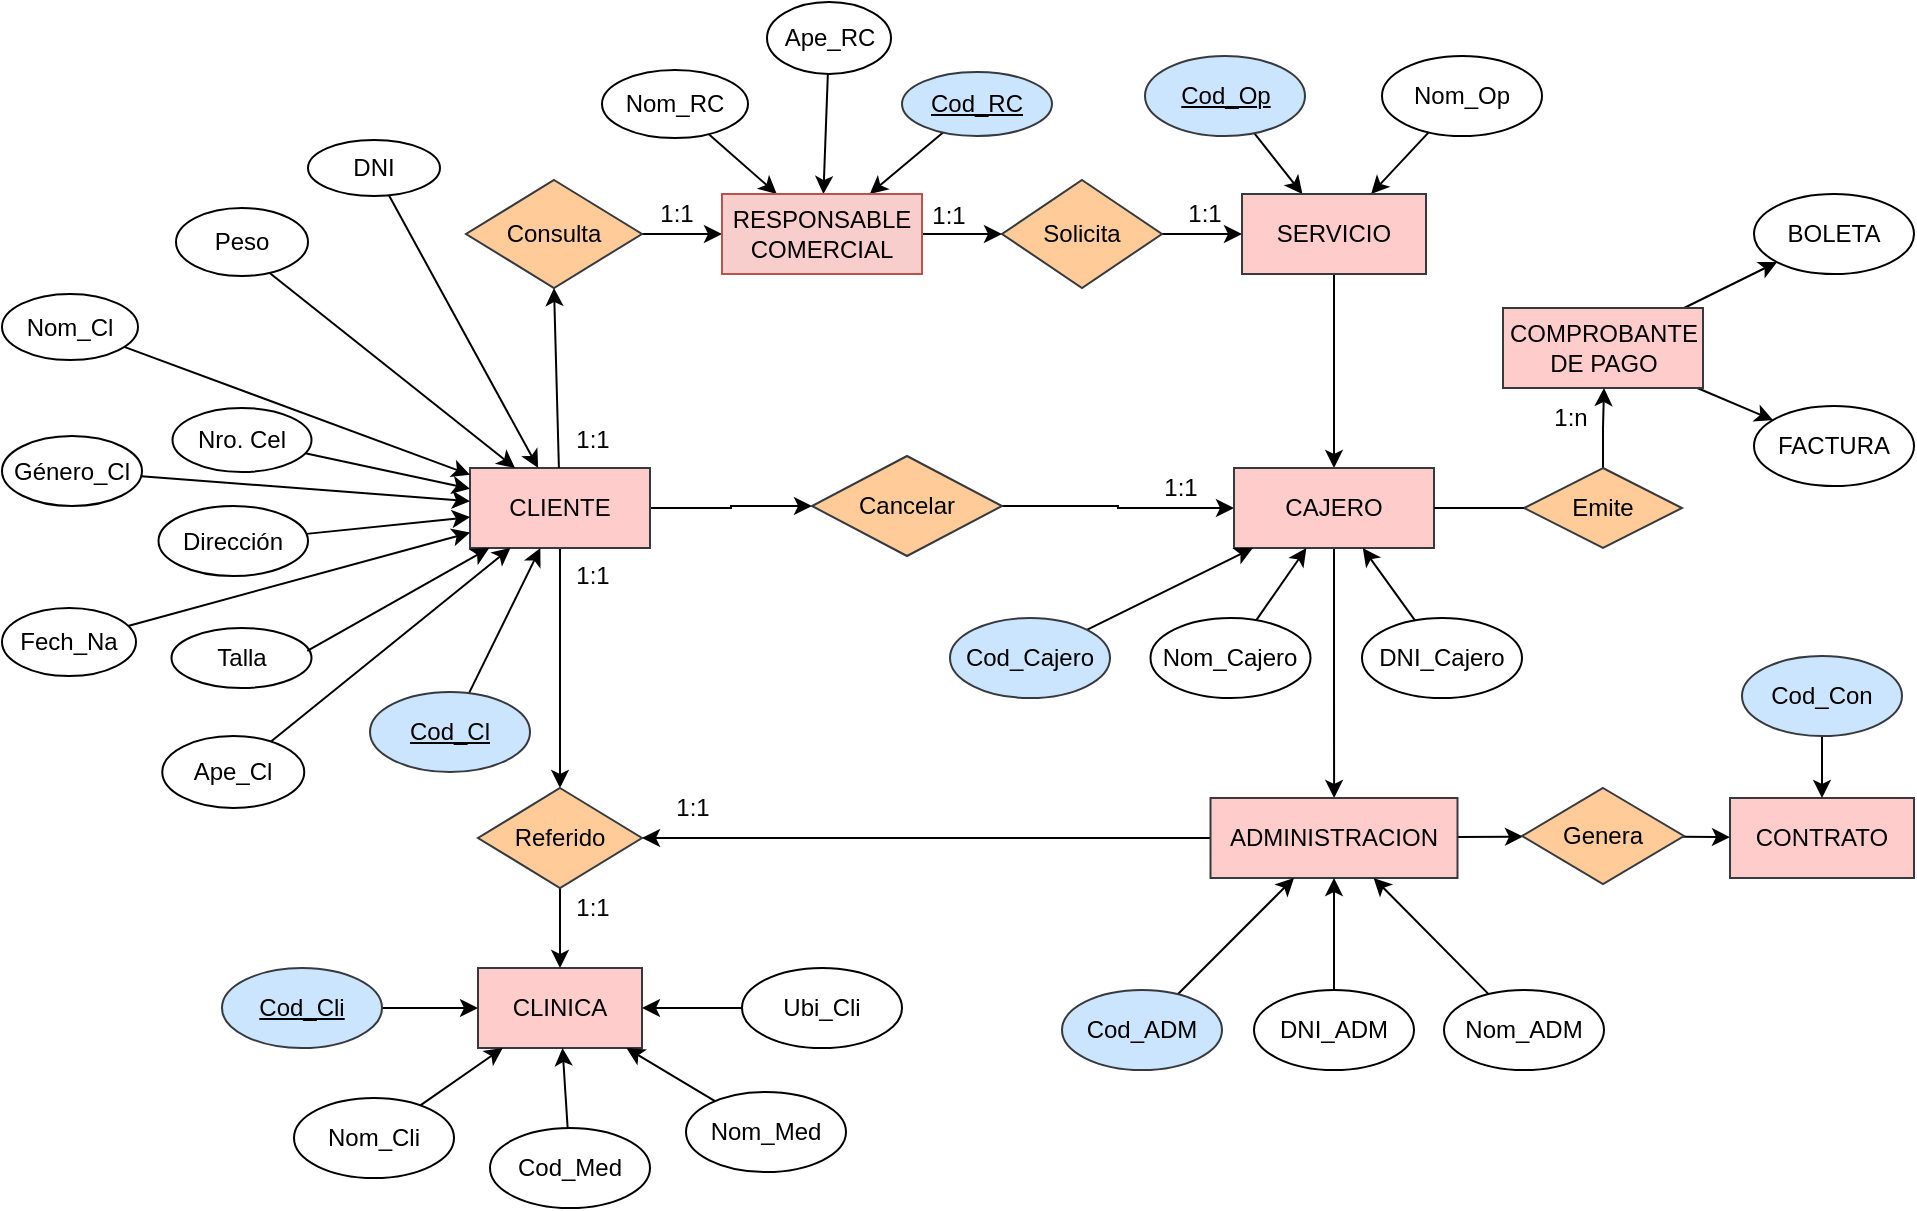 <mxfile version="16.6.4" type="device" pages="3"><diagram id="V1MfvQTbOaI2kL-0wecZ" name="DER"><mxGraphModel dx="862" dy="482" grid="0" gridSize="10" guides="1" tooltips="1" connect="1" arrows="1" fold="1" page="1" pageScale="1" pageWidth="1169" pageHeight="827" math="0" shadow="0"><root><mxCell id="0"/><mxCell id="1" parent="0"/><mxCell id="PD6AAboZL-XOpgK3CrQz-1" value="CLINICA" style="whiteSpace=wrap;html=1;align=center;fillColor=#ffcccc;strokeColor=#36393d;" parent="1" vertex="1"><mxGeometry x="318" y="620" width="82" height="40" as="geometry"/></mxCell><mxCell id="EfpDyXuu6U2wndZSaY5U-17" style="edgeStyle=orthogonalEdgeStyle;rounded=0;orthogonalLoop=1;jettySize=auto;html=1;" parent="1" source="PD6AAboZL-XOpgK3CrQz-3" target="PD6AAboZL-XOpgK3CrQz-47" edge="1"><mxGeometry relative="1" as="geometry"/></mxCell><mxCell id="EfpDyXuu6U2wndZSaY5U-31" style="edgeStyle=orthogonalEdgeStyle;rounded=0;orthogonalLoop=1;jettySize=auto;html=1;" parent="1" source="PD6AAboZL-XOpgK3CrQz-3" target="PD6AAboZL-XOpgK3CrQz-29" edge="1"><mxGeometry relative="1" as="geometry"><Array as="points"><mxPoint x="359" y="490"/><mxPoint x="359" y="490"/></Array></mxGeometry></mxCell><mxCell id="PD6AAboZL-XOpgK3CrQz-3" value="CLIENTE" style="whiteSpace=wrap;html=1;align=center;fillColor=#ffcccc;strokeColor=#36393d;" parent="1" vertex="1"><mxGeometry x="314" y="370" width="90" height="40" as="geometry"/></mxCell><mxCell id="PD6AAboZL-XOpgK3CrQz-64" style="rounded=0;orthogonalLoop=1;jettySize=auto;html=1;" parent="1" source="PD6AAboZL-XOpgK3CrQz-5" target="PD6AAboZL-XOpgK3CrQz-2" edge="1"><mxGeometry relative="1" as="geometry"/></mxCell><mxCell id="PD6AAboZL-XOpgK3CrQz-5" value="Cod_Op" style="ellipse;whiteSpace=wrap;html=1;align=center;fontStyle=4;fillColor=#cce5ff;strokeColor=#36393d;" parent="1" vertex="1"><mxGeometry x="651.5" y="164" width="80" height="40" as="geometry"/></mxCell><mxCell id="PD6AAboZL-XOpgK3CrQz-34" style="rounded=0;orthogonalLoop=1;jettySize=auto;html=1;" parent="1" source="PD6AAboZL-XOpgK3CrQz-6" target="PD6AAboZL-XOpgK3CrQz-3" edge="1"><mxGeometry relative="1" as="geometry"><mxPoint x="284" y="360" as="targetPoint"/></mxGeometry></mxCell><mxCell id="PD6AAboZL-XOpgK3CrQz-6" value="Nom_Cl" style="ellipse;whiteSpace=wrap;html=1;align=center;" parent="1" vertex="1"><mxGeometry x="80" y="283" width="68" height="33" as="geometry"/></mxCell><mxCell id="PD6AAboZL-XOpgK3CrQz-21" value="" style="rounded=0;orthogonalLoop=1;jettySize=auto;html=1;" parent="1" source="PD6AAboZL-XOpgK3CrQz-7" target="PD6AAboZL-XOpgK3CrQz-3" edge="1"><mxGeometry relative="1" as="geometry"><mxPoint x="254" y="420" as="targetPoint"/></mxGeometry></mxCell><mxCell id="PD6AAboZL-XOpgK3CrQz-7" value="Ape_Cl" style="ellipse;whiteSpace=wrap;html=1;align=center;" parent="1" vertex="1"><mxGeometry x="160.13" y="504" width="71" height="36" as="geometry"/></mxCell><mxCell id="PD6AAboZL-XOpgK3CrQz-22" value="" style="rounded=0;orthogonalLoop=1;jettySize=auto;html=1;" parent="1" source="PD6AAboZL-XOpgK3CrQz-8" target="PD6AAboZL-XOpgK3CrQz-3" edge="1"><mxGeometry relative="1" as="geometry"/></mxCell><mxCell id="PD6AAboZL-XOpgK3CrQz-8" value="Género_Cl" style="ellipse;whiteSpace=wrap;html=1;align=center;" parent="1" vertex="1"><mxGeometry x="80" y="354" width="70" height="35" as="geometry"/></mxCell><mxCell id="EfpDyXuu6U2wndZSaY5U-7" style="edgeStyle=none;rounded=0;orthogonalLoop=1;jettySize=auto;html=1;" parent="1" source="PD6AAboZL-XOpgK3CrQz-9" target="PD6AAboZL-XOpgK3CrQz-3" edge="1"><mxGeometry relative="1" as="geometry"/></mxCell><mxCell id="PD6AAboZL-XOpgK3CrQz-9" value="Cod_Cl" style="ellipse;whiteSpace=wrap;html=1;align=center;fontStyle=4;fillColor=#cce5ff;strokeColor=#36393d;" parent="1" vertex="1"><mxGeometry x="264" y="482" width="80" height="40" as="geometry"/></mxCell><mxCell id="PD6AAboZL-XOpgK3CrQz-20" value="" style="rounded=0;orthogonalLoop=1;jettySize=auto;html=1;" parent="1" source="PD6AAboZL-XOpgK3CrQz-10" target="PD6AAboZL-XOpgK3CrQz-3" edge="1"><mxGeometry relative="1" as="geometry"><mxPoint x="174" y="390" as="sourcePoint"/></mxGeometry></mxCell><mxCell id="PD6AAboZL-XOpgK3CrQz-10" value="Fech_Na" style="ellipse;whiteSpace=wrap;html=1;align=center;" parent="1" vertex="1"><mxGeometry x="80" y="440" width="67" height="34" as="geometry"/></mxCell><mxCell id="PD6AAboZL-XOpgK3CrQz-17" value="" style="rounded=0;orthogonalLoop=1;jettySize=auto;html=1;" parent="1" source="PD6AAboZL-XOpgK3CrQz-13" target="PD6AAboZL-XOpgK3CrQz-1" edge="1"><mxGeometry relative="1" as="geometry"/></mxCell><mxCell id="PD6AAboZL-XOpgK3CrQz-13" value="Cod_Cli" style="ellipse;whiteSpace=wrap;html=1;align=center;fontStyle=4;fillColor=#cce5ff;strokeColor=#36393d;" parent="1" vertex="1"><mxGeometry x="190" y="620" width="80" height="40" as="geometry"/></mxCell><mxCell id="EfpDyXuu6U2wndZSaY5U-14" style="edgeStyle=none;rounded=0;orthogonalLoop=1;jettySize=auto;html=1;" parent="1" source="PD6AAboZL-XOpgK3CrQz-14" target="PD6AAboZL-XOpgK3CrQz-1" edge="1"><mxGeometry relative="1" as="geometry"/></mxCell><mxCell id="PD6AAboZL-XOpgK3CrQz-14" value="Nom_Cli" style="ellipse;whiteSpace=wrap;html=1;align=center;" parent="1" vertex="1"><mxGeometry x="226" y="685" width="80" height="40" as="geometry"/></mxCell><mxCell id="EfpDyXuu6U2wndZSaY5U-15" style="edgeStyle=none;rounded=0;orthogonalLoop=1;jettySize=auto;html=1;" parent="1" source="PD6AAboZL-XOpgK3CrQz-16" target="PD6AAboZL-XOpgK3CrQz-1" edge="1"><mxGeometry relative="1" as="geometry"/></mxCell><mxCell id="PD6AAboZL-XOpgK3CrQz-16" value="Ubi_Cli" style="ellipse;whiteSpace=wrap;html=1;align=center;" parent="1" vertex="1"><mxGeometry x="450" y="620" width="80" height="40" as="geometry"/></mxCell><mxCell id="x_QL0eVgpzhZ-MTfZsuL-38" style="edgeStyle=none;rounded=0;orthogonalLoop=1;jettySize=auto;html=1;fontColor=#000000;" parent="1" source="PD6AAboZL-XOpgK3CrQz-28" target="vroRbb32zoBDoMe-5lrE-2" edge="1"><mxGeometry relative="1" as="geometry"/></mxCell><mxCell id="PD6AAboZL-XOpgK3CrQz-28" value="Consulta" style="shape=rhombus;perimeter=rhombusPerimeter;whiteSpace=wrap;html=1;align=center;fillColor=#ffcc99;strokeColor=#36393d;" parent="1" vertex="1"><mxGeometry x="312" y="226" width="88" height="54" as="geometry"/></mxCell><mxCell id="PD6AAboZL-XOpgK3CrQz-61" style="edgeStyle=orthogonalEdgeStyle;rounded=0;orthogonalLoop=1;jettySize=auto;html=1;" parent="1" source="PD6AAboZL-XOpgK3CrQz-29" target="PD6AAboZL-XOpgK3CrQz-1" edge="1"><mxGeometry relative="1" as="geometry"/></mxCell><mxCell id="PD6AAboZL-XOpgK3CrQz-29" value="Referido" style="shape=rhombus;perimeter=rhombusPerimeter;whiteSpace=wrap;html=1;align=center;fillColor=#ffcc99;strokeColor=#36393d;" parent="1" vertex="1"><mxGeometry x="318" y="530" width="82" height="50" as="geometry"/></mxCell><mxCell id="EfpDyXuu6U2wndZSaY5U-19" style="rounded=0;orthogonalLoop=1;jettySize=auto;html=1;" parent="1" source="PD6AAboZL-XOpgK3CrQz-35" target="ieXiYcIliJfT5QBq2X2h-9" edge="1"><mxGeometry relative="1" as="geometry"/></mxCell><mxCell id="EfpDyXuu6U2wndZSaY5U-20" style="rounded=0;orthogonalLoop=1;jettySize=auto;html=1;" parent="1" source="PD6AAboZL-XOpgK3CrQz-35" target="ieXiYcIliJfT5QBq2X2h-6" edge="1"><mxGeometry relative="1" as="geometry"/></mxCell><mxCell id="PD6AAboZL-XOpgK3CrQz-35" value="COMPROBANTE DE PAGO" style="whiteSpace=wrap;html=1;align=center;fillColor=#ffcccc;strokeColor=#36393d;" parent="1" vertex="1"><mxGeometry x="830.5" y="290" width="100" height="40" as="geometry"/></mxCell><mxCell id="x_QL0eVgpzhZ-MTfZsuL-19" style="edgeStyle=orthogonalEdgeStyle;rounded=0;orthogonalLoop=1;jettySize=auto;html=1;fontColor=#000000;" parent="1" source="PD6AAboZL-XOpgK3CrQz-47" target="x_QL0eVgpzhZ-MTfZsuL-1" edge="1"><mxGeometry relative="1" as="geometry"/></mxCell><mxCell id="PD6AAboZL-XOpgK3CrQz-47" value="Cancelar" style="shape=rhombus;perimeter=rhombusPerimeter;whiteSpace=wrap;html=1;align=center;fillColor=#ffcc99;strokeColor=#36393d;" parent="1" vertex="1"><mxGeometry x="485" y="364" width="95" height="50" as="geometry"/></mxCell><mxCell id="PD6AAboZL-XOpgK3CrQz-50" value="CONTRATO" style="whiteSpace=wrap;html=1;align=center;fillColor=#ffcccc;strokeColor=#36393d;" parent="1" vertex="1"><mxGeometry x="944" y="535" width="92" height="40" as="geometry"/></mxCell><mxCell id="x_QL0eVgpzhZ-MTfZsuL-42" style="edgeStyle=none;rounded=0;orthogonalLoop=1;jettySize=auto;html=1;fontColor=#000000;" parent="1" source="PD6AAboZL-XOpgK3CrQz-55" target="PD6AAboZL-XOpgK3CrQz-2" edge="1"><mxGeometry relative="1" as="geometry"/></mxCell><mxCell id="PD6AAboZL-XOpgK3CrQz-55" value="Solicita" style="shape=rhombus;perimeter=rhombusPerimeter;whiteSpace=wrap;html=1;align=center;fillColor=#ffcc99;strokeColor=#36393d;" parent="1" vertex="1"><mxGeometry x="580" y="226" width="80" height="54" as="geometry"/></mxCell><mxCell id="PD6AAboZL-XOpgK3CrQz-65" style="rounded=0;orthogonalLoop=1;jettySize=auto;html=1;" parent="1" source="PD6AAboZL-XOpgK3CrQz-63" target="PD6AAboZL-XOpgK3CrQz-2" edge="1"><mxGeometry relative="1" as="geometry"/></mxCell><mxCell id="PD6AAboZL-XOpgK3CrQz-63" value="Nom_Op" style="ellipse;whiteSpace=wrap;html=1;align=center;" parent="1" vertex="1"><mxGeometry x="770" y="164" width="80" height="40" as="geometry"/></mxCell><mxCell id="PD6AAboZL-XOpgK3CrQz-71" value="" style="rounded=0;orthogonalLoop=1;jettySize=auto;html=1;" parent="1" source="PD6AAboZL-XOpgK3CrQz-67" target="PD6AAboZL-XOpgK3CrQz-1" edge="1"><mxGeometry relative="1" as="geometry"/></mxCell><mxCell id="PD6AAboZL-XOpgK3CrQz-67" value="Nom_Med" style="ellipse;whiteSpace=wrap;html=1;align=center;" parent="1" vertex="1"><mxGeometry x="422" y="682" width="80" height="40" as="geometry"/></mxCell><mxCell id="EfpDyXuu6U2wndZSaY5U-10" style="rounded=0;orthogonalLoop=1;jettySize=auto;html=1;" parent="1" source="PD6AAboZL-XOpgK3CrQz-68" target="PD6AAboZL-XOpgK3CrQz-1" edge="1"><mxGeometry relative="1" as="geometry"/></mxCell><mxCell id="PD6AAboZL-XOpgK3CrQz-68" value="Cod_Med" style="ellipse;whiteSpace=wrap;html=1;align=center;" parent="1" vertex="1"><mxGeometry x="324" y="700" width="80" height="40" as="geometry"/></mxCell><mxCell id="EfpDyXuu6U2wndZSaY5U-23" style="edgeStyle=none;rounded=0;orthogonalLoop=1;jettySize=auto;html=1;" parent="1" source="PD6AAboZL-XOpgK3CrQz-74" target="PD6AAboZL-XOpgK3CrQz-50" edge="1"><mxGeometry relative="1" as="geometry"/></mxCell><mxCell id="PD6AAboZL-XOpgK3CrQz-74" value="Cod_Con" style="ellipse;whiteSpace=wrap;html=1;align=center;fillColor=#cce5ff;strokeColor=#36393d;" parent="1" vertex="1"><mxGeometry x="950" y="464" width="80" height="40" as="geometry"/></mxCell><mxCell id="ieXiYcIliJfT5QBq2X2h-6" value="FACTURA" style="ellipse;whiteSpace=wrap;html=1;align=center;" parent="1" vertex="1"><mxGeometry x="956" y="339" width="80" height="40" as="geometry"/></mxCell><mxCell id="ieXiYcIliJfT5QBq2X2h-9" value="BOLETA" style="ellipse;whiteSpace=wrap;html=1;align=center;" parent="1" vertex="1"><mxGeometry x="956" y="233" width="80" height="40" as="geometry"/></mxCell><mxCell id="EfpDyXuu6U2wndZSaY5U-36" value="1:1" style="text;html=1;align=center;verticalAlign=middle;resizable=0;points=[];autosize=1;strokeColor=none;fillColor=none;" parent="1" vertex="1"><mxGeometry x="360" y="346" width="30" height="20" as="geometry"/></mxCell><mxCell id="EfpDyXuu6U2wndZSaY5U-44" value="1:n" style="text;html=1;align=center;verticalAlign=middle;resizable=0;points=[];autosize=1;strokeColor=none;fillColor=none;" parent="1" vertex="1"><mxGeometry x="850" y="336" width="27" height="18" as="geometry"/></mxCell><mxCell id="EfpDyXuu6U2wndZSaY5U-46" value="1:1" style="text;html=1;align=center;verticalAlign=middle;resizable=0;points=[];autosize=1;strokeColor=none;fillColor=none;" parent="1" vertex="1"><mxGeometry x="360" y="580" width="30" height="20" as="geometry"/></mxCell><mxCell id="U388s9ZXVtTDZM1W0O63-2" value="Peso" style="ellipse;whiteSpace=wrap;html=1;align=center;" parent="1" vertex="1"><mxGeometry x="167" y="240" width="66" height="34" as="geometry"/></mxCell><mxCell id="U388s9ZXVtTDZM1W0O63-3" value="Talla" style="ellipse;whiteSpace=wrap;html=1;align=center;" parent="1" vertex="1"><mxGeometry x="164.75" y="450" width="70" height="30" as="geometry"/></mxCell><mxCell id="U388s9ZXVtTDZM1W0O63-7" value="" style="endArrow=classic;html=1;rounded=0;exitX=0.97;exitY=0.38;exitDx=0;exitDy=0;exitPerimeter=0;" parent="1" source="U388s9ZXVtTDZM1W0O63-3" target="PD6AAboZL-XOpgK3CrQz-3" edge="1"><mxGeometry width="50" height="50" relative="1" as="geometry"><mxPoint x="171" y="420" as="sourcePoint"/><mxPoint x="220" y="372" as="targetPoint"/></mxGeometry></mxCell><mxCell id="U388s9ZXVtTDZM1W0O63-8" value="" style="endArrow=classic;html=1;rounded=0;entryX=0.25;entryY=0;entryDx=0;entryDy=0;exitX=0.712;exitY=0.96;exitDx=0;exitDy=0;exitPerimeter=0;" parent="1" source="U388s9ZXVtTDZM1W0O63-2" target="PD6AAboZL-XOpgK3CrQz-3" edge="1"><mxGeometry width="50" height="50" relative="1" as="geometry"><mxPoint x="324" y="248" as="sourcePoint"/><mxPoint x="374" y="198" as="targetPoint"/></mxGeometry></mxCell><mxCell id="x_QL0eVgpzhZ-MTfZsuL-14" style="edgeStyle=none;rounded=0;orthogonalLoop=1;jettySize=auto;html=1;fontColor=#000000;" parent="1" source="U388s9ZXVtTDZM1W0O63-9" target="PD6AAboZL-XOpgK3CrQz-3" edge="1"><mxGeometry relative="1" as="geometry"/></mxCell><mxCell id="U388s9ZXVtTDZM1W0O63-9" value="Dirección" style="ellipse;whiteSpace=wrap;html=1;align=center;" parent="1" vertex="1"><mxGeometry x="158.25" y="389" width="74.75" height="35" as="geometry"/></mxCell><mxCell id="x_QL0eVgpzhZ-MTfZsuL-15" style="edgeStyle=none;rounded=0;orthogonalLoop=1;jettySize=auto;html=1;fontColor=#000000;" parent="1" source="U388s9ZXVtTDZM1W0O63-10" target="PD6AAboZL-XOpgK3CrQz-3" edge="1"><mxGeometry relative="1" as="geometry"/></mxCell><mxCell id="U388s9ZXVtTDZM1W0O63-10" value="Nro. Cel" style="ellipse;whiteSpace=wrap;html=1;align=center;" parent="1" vertex="1"><mxGeometry x="165.25" y="340" width="69.5" height="32" as="geometry"/></mxCell><mxCell id="x_QL0eVgpzhZ-MTfZsuL-6" style="rounded=0;orthogonalLoop=1;jettySize=auto;html=1;fontColor=#000000;" parent="1" source="vroRbb32zoBDoMe-5lrE-5" target="vroRbb32zoBDoMe-5lrE-2" edge="1"><mxGeometry relative="1" as="geometry"/></mxCell><mxCell id="vroRbb32zoBDoMe-5lrE-5" value="Cod_RC" style="ellipse;whiteSpace=wrap;html=1;align=center;fontStyle=4;fillColor=#cce5ff;strokeColor=#36393d;" parent="1" vertex="1"><mxGeometry x="530" y="172" width="75" height="32" as="geometry"/></mxCell><mxCell id="vroRbb32zoBDoMe-5lrE-6" style="edgeStyle=orthogonalEdgeStyle;rounded=0;orthogonalLoop=1;jettySize=auto;html=1;exitX=0.5;exitY=1;exitDx=0;exitDy=0;" parent="1" source="vroRbb32zoBDoMe-5lrE-5" target="vroRbb32zoBDoMe-5lrE-5" edge="1"><mxGeometry relative="1" as="geometry"/></mxCell><mxCell id="vroRbb32zoBDoMe-5lrE-7" value="Nom_RC" style="ellipse;whiteSpace=wrap;html=1;align=center;" parent="1" vertex="1"><mxGeometry x="380" y="171" width="73" height="34" as="geometry"/></mxCell><mxCell id="vroRbb32zoBDoMe-5lrE-8" value="Ape_RC" style="ellipse;whiteSpace=wrap;html=1;align=center;" parent="1" vertex="1"><mxGeometry x="462.5" y="137" width="62" height="36" as="geometry"/></mxCell><mxCell id="vroRbb32zoBDoMe-5lrE-11" value="" style="endArrow=classic;html=1;rounded=0;" parent="1" source="vroRbb32zoBDoMe-5lrE-7" target="vroRbb32zoBDoMe-5lrE-2" edge="1"><mxGeometry width="50" height="50" relative="1" as="geometry"><mxPoint x="74.5" y="73.5" as="sourcePoint"/><mxPoint x="124.5" y="23.5" as="targetPoint"/></mxGeometry></mxCell><mxCell id="vroRbb32zoBDoMe-5lrE-12" value="" style="endArrow=classic;html=1;rounded=0;" parent="1" source="vroRbb32zoBDoMe-5lrE-8" target="vroRbb32zoBDoMe-5lrE-2" edge="1"><mxGeometry width="50" height="50" relative="1" as="geometry"><mxPoint x="121.5" y="88.5" as="sourcePoint"/><mxPoint x="171.5" y="38.5" as="targetPoint"/></mxGeometry></mxCell><mxCell id="vroRbb32zoBDoMe-5lrE-16" value="" style="endArrow=classic;html=1;rounded=0;entryX=0.5;entryY=1;entryDx=0;entryDy=0;" parent="1" source="PD6AAboZL-XOpgK3CrQz-3" target="PD6AAboZL-XOpgK3CrQz-28" edge="1"><mxGeometry width="50" height="50" relative="1" as="geometry"><mxPoint x="390" y="267" as="sourcePoint"/><mxPoint x="359" y="298" as="targetPoint"/></mxGeometry></mxCell><mxCell id="WkayKxQ4vWFOuFEosK2w-1" value="DNI" style="ellipse;whiteSpace=wrap;html=1;align=center;" parent="1" vertex="1"><mxGeometry x="233" y="206" width="66" height="28" as="geometry"/></mxCell><mxCell id="WkayKxQ4vWFOuFEosK2w-3" value="" style="endArrow=classic;html=1;rounded=0;" parent="1" source="WkayKxQ4vWFOuFEosK2w-1" target="PD6AAboZL-XOpgK3CrQz-3" edge="1"><mxGeometry width="50" height="50" relative="1" as="geometry"><mxPoint x="473" y="470" as="sourcePoint"/><mxPoint x="523" y="420" as="targetPoint"/></mxGeometry></mxCell><mxCell id="x_QL0eVgpzhZ-MTfZsuL-41" style="edgeStyle=none;rounded=0;orthogonalLoop=1;jettySize=auto;html=1;fontColor=#000000;" parent="1" source="PD6AAboZL-XOpgK3CrQz-2" target="x_QL0eVgpzhZ-MTfZsuL-1" edge="1"><mxGeometry relative="1" as="geometry"/></mxCell><mxCell id="PD6AAboZL-XOpgK3CrQz-2" value="SERVICIO" style="whiteSpace=wrap;html=1;align=center;fillColor=#ffcccc;strokeColor=#36393d;" parent="1" vertex="1"><mxGeometry x="700" y="233" width="92" height="40" as="geometry"/></mxCell><mxCell id="x_QL0eVgpzhZ-MTfZsuL-39" style="edgeStyle=none;rounded=0;orthogonalLoop=1;jettySize=auto;html=1;fontColor=#000000;" parent="1" source="vroRbb32zoBDoMe-5lrE-2" target="PD6AAboZL-XOpgK3CrQz-55" edge="1"><mxGeometry relative="1" as="geometry"/></mxCell><mxCell id="vroRbb32zoBDoMe-5lrE-2" value="RESPONSABLE COMERCIAL" style="whiteSpace=wrap;html=1;align=center;fillColor=#f8cecc;strokeColor=#b85450;" parent="1" vertex="1"><mxGeometry x="440" y="233" width="100" height="40" as="geometry"/></mxCell><mxCell id="x_QL0eVgpzhZ-MTfZsuL-33" style="edgeStyle=orthogonalEdgeStyle;rounded=0;orthogonalLoop=1;jettySize=auto;html=1;fontColor=#000000;" parent="1" source="x_QL0eVgpzhZ-MTfZsuL-1" target="x_QL0eVgpzhZ-MTfZsuL-22" edge="1"><mxGeometry relative="1" as="geometry"/></mxCell><mxCell id="x_QL0eVgpzhZ-MTfZsuL-1" value="CAJERO" style="whiteSpace=wrap;html=1;align=center;fillColor=#ffcccc;strokeColor=#36393d;" parent="1" vertex="1"><mxGeometry x="696" y="370" width="100" height="40" as="geometry"/></mxCell><mxCell id="x_QL0eVgpzhZ-MTfZsuL-44" style="edgeStyle=none;rounded=0;orthogonalLoop=1;jettySize=auto;html=1;fontColor=#000000;" parent="1" source="x_QL0eVgpzhZ-MTfZsuL-22" target="PD6AAboZL-XOpgK3CrQz-29" edge="1"><mxGeometry relative="1" as="geometry"/></mxCell><mxCell id="x_QL0eVgpzhZ-MTfZsuL-45" style="edgeStyle=none;rounded=0;orthogonalLoop=1;jettySize=auto;html=1;fontColor=#000000;" parent="1" source="x_QL0eVgpzhZ-MTfZsuL-22" target="x_QL0eVgpzhZ-MTfZsuL-29" edge="1"><mxGeometry relative="1" as="geometry"/></mxCell><mxCell id="x_QL0eVgpzhZ-MTfZsuL-22" value="ADMINISTRACION" style="whiteSpace=wrap;html=1;align=center;fillColor=#ffcccc;strokeColor=#36393d;" parent="1" vertex="1"><mxGeometry x="684.25" y="535" width="123.5" height="40" as="geometry"/></mxCell><mxCell id="x_QL0eVgpzhZ-MTfZsuL-28" value="" style="edgeStyle=orthogonalEdgeStyle;rounded=0;orthogonalLoop=1;jettySize=auto;html=1;fontColor=#000000;" parent="1" source="x_QL0eVgpzhZ-MTfZsuL-26" target="PD6AAboZL-XOpgK3CrQz-35" edge="1"><mxGeometry relative="1" as="geometry"><Array as="points"><mxPoint x="881" y="350"/><mxPoint x="881" y="350"/></Array></mxGeometry></mxCell><mxCell id="x_QL0eVgpzhZ-MTfZsuL-26" value="Emite" style="shape=rhombus;perimeter=rhombusPerimeter;whiteSpace=wrap;html=1;align=center;fillColor=#ffcc99;strokeColor=#36393d;" parent="1" vertex="1"><mxGeometry x="841" y="370" width="79" height="40" as="geometry"/></mxCell><mxCell id="x_QL0eVgpzhZ-MTfZsuL-27" value="" style="edgeStyle=orthogonalEdgeStyle;rounded=0;orthogonalLoop=1;jettySize=auto;html=1;fontColor=#000000;endArrow=none;" parent="1" source="x_QL0eVgpzhZ-MTfZsuL-1" target="x_QL0eVgpzhZ-MTfZsuL-26" edge="1"><mxGeometry relative="1" as="geometry"><mxPoint x="823.5" y="390" as="sourcePoint"/><mxPoint x="960" y="330" as="targetPoint"/></mxGeometry></mxCell><mxCell id="x_QL0eVgpzhZ-MTfZsuL-46" style="edgeStyle=none;rounded=0;orthogonalLoop=1;jettySize=auto;html=1;fontColor=#000000;" parent="1" source="x_QL0eVgpzhZ-MTfZsuL-29" target="PD6AAboZL-XOpgK3CrQz-50" edge="1"><mxGeometry relative="1" as="geometry"/></mxCell><mxCell id="x_QL0eVgpzhZ-MTfZsuL-29" value="Genera" style="shape=rhombus;perimeter=rhombusPerimeter;whiteSpace=wrap;html=1;align=center;fillColor=#ffcc99;strokeColor=#36393d;" parent="1" vertex="1"><mxGeometry x="840" y="530" width="81" height="48" as="geometry"/></mxCell><mxCell id="x_QL0eVgpzhZ-MTfZsuL-47" value="1:1" style="text;html=1;align=center;verticalAlign=middle;resizable=0;points=[];autosize=1;strokeColor=none;fillColor=none;" parent="1" vertex="1"><mxGeometry x="401.5" y="233" width="30" height="20" as="geometry"/></mxCell><mxCell id="x_QL0eVgpzhZ-MTfZsuL-49" value="1:1" style="text;html=1;align=center;verticalAlign=middle;resizable=0;points=[];autosize=1;strokeColor=none;fillColor=none;" parent="1" vertex="1"><mxGeometry x="654.25" y="370" width="30" height="20" as="geometry"/></mxCell><mxCell id="x_QL0eVgpzhZ-MTfZsuL-50" value="1:1" style="text;html=1;align=center;verticalAlign=middle;resizable=0;points=[];autosize=1;strokeColor=none;fillColor=none;" parent="1" vertex="1"><mxGeometry x="666" y="233" width="30" height="20" as="geometry"/></mxCell><mxCell id="x_QL0eVgpzhZ-MTfZsuL-51" value="1:1" style="text;html=1;align=center;verticalAlign=middle;resizable=0;points=[];autosize=1;strokeColor=none;fillColor=none;" parent="1" vertex="1"><mxGeometry x="537.5" y="234" width="30" height="20" as="geometry"/></mxCell><mxCell id="x_QL0eVgpzhZ-MTfZsuL-52" value="1:1" style="text;html=1;align=center;verticalAlign=middle;resizable=0;points=[];autosize=1;strokeColor=none;fillColor=none;" parent="1" vertex="1"><mxGeometry x="410" y="530" width="30" height="20" as="geometry"/></mxCell><mxCell id="x_QL0eVgpzhZ-MTfZsuL-55" value="1:1" style="text;html=1;align=center;verticalAlign=middle;resizable=0;points=[];autosize=1;strokeColor=none;fillColor=none;" parent="1" vertex="1"><mxGeometry x="360" y="414" width="30" height="20" as="geometry"/></mxCell><mxCell id="pV5va-rGiqchfKhYdOOG-7" style="edgeStyle=none;rounded=0;orthogonalLoop=1;jettySize=auto;html=1;fontColor=#000000;" parent="1" source="pV5va-rGiqchfKhYdOOG-1" target="x_QL0eVgpzhZ-MTfZsuL-1" edge="1"><mxGeometry relative="1" as="geometry"/></mxCell><mxCell id="pV5va-rGiqchfKhYdOOG-1" value="Cod_Cajero" style="ellipse;whiteSpace=wrap;html=1;align=center;fillColor=#cce5ff;strokeColor=#36393d;" parent="1" vertex="1"><mxGeometry x="554" y="445" width="80" height="40" as="geometry"/></mxCell><mxCell id="pV5va-rGiqchfKhYdOOG-8" style="edgeStyle=none;rounded=0;orthogonalLoop=1;jettySize=auto;html=1;fontColor=#000000;" parent="1" source="pV5va-rGiqchfKhYdOOG-3" target="x_QL0eVgpzhZ-MTfZsuL-1" edge="1"><mxGeometry relative="1" as="geometry"/></mxCell><mxCell id="pV5va-rGiqchfKhYdOOG-3" value="Nom_Cajero" style="ellipse;whiteSpace=wrap;html=1;align=center;" parent="1" vertex="1"><mxGeometry x="654.25" y="445" width="80" height="40" as="geometry"/></mxCell><mxCell id="pV5va-rGiqchfKhYdOOG-6" style="edgeStyle=none;rounded=0;orthogonalLoop=1;jettySize=auto;html=1;fontColor=#000000;" parent="1" source="pV5va-rGiqchfKhYdOOG-4" target="x_QL0eVgpzhZ-MTfZsuL-1" edge="1"><mxGeometry relative="1" as="geometry"/></mxCell><mxCell id="pV5va-rGiqchfKhYdOOG-4" value="DNI_Cajero" style="ellipse;whiteSpace=wrap;html=1;align=center;" parent="1" vertex="1"><mxGeometry x="760" y="445" width="80" height="40" as="geometry"/></mxCell><mxCell id="jG2GAz2WK_FU_581vx2x-5" style="edgeStyle=none;rounded=0;orthogonalLoop=1;jettySize=auto;html=1;fontColor=#000000;" parent="1" source="jG2GAz2WK_FU_581vx2x-1" target="x_QL0eVgpzhZ-MTfZsuL-22" edge="1"><mxGeometry relative="1" as="geometry"/></mxCell><mxCell id="jG2GAz2WK_FU_581vx2x-1" value="Cod_ADM" style="ellipse;whiteSpace=wrap;html=1;align=center;fillColor=#cce5ff;strokeColor=#36393d;" parent="1" vertex="1"><mxGeometry x="610" y="631" width="80" height="40" as="geometry"/></mxCell><mxCell id="jG2GAz2WK_FU_581vx2x-7" style="edgeStyle=none;rounded=0;orthogonalLoop=1;jettySize=auto;html=1;fontColor=#000000;" parent="1" source="jG2GAz2WK_FU_581vx2x-2" target="x_QL0eVgpzhZ-MTfZsuL-22" edge="1"><mxGeometry relative="1" as="geometry"/></mxCell><mxCell id="jG2GAz2WK_FU_581vx2x-2" value="Nom_ADM" style="ellipse;whiteSpace=wrap;html=1;align=center;" parent="1" vertex="1"><mxGeometry x="801" y="631" width="80" height="40" as="geometry"/></mxCell><mxCell id="jG2GAz2WK_FU_581vx2x-6" style="edgeStyle=none;rounded=0;orthogonalLoop=1;jettySize=auto;html=1;fontColor=#000000;" parent="1" source="jG2GAz2WK_FU_581vx2x-3" target="x_QL0eVgpzhZ-MTfZsuL-22" edge="1"><mxGeometry relative="1" as="geometry"/></mxCell><mxCell id="jG2GAz2WK_FU_581vx2x-3" value="DNI_ADM" style="ellipse;whiteSpace=wrap;html=1;align=center;" parent="1" vertex="1"><mxGeometry x="706" y="631" width="80" height="40" as="geometry"/></mxCell></root></mxGraphModel></diagram><diagram id="t9VetiwTellNVoVhmayH" name="MODELO LOGICO"><mxGraphModel dx="1231" dy="689" grid="0" gridSize="10" guides="1" tooltips="1" connect="1" arrows="1" fold="1" page="1" pageScale="1" pageWidth="1654" pageHeight="2336" math="0" shadow="0"><root><mxCell id="LIf7RnzWcBSnK-fsRTV--0"/><mxCell id="LIf7RnzWcBSnK-fsRTV--1" parent="LIf7RnzWcBSnK-fsRTV--0"/><mxCell id="LIf7RnzWcBSnK-fsRTV--2" value="CLIENTE" style="swimlane;childLayout=stackLayout;horizontal=1;startSize=30;horizontalStack=0;rounded=1;fontSize=14;fontStyle=0;strokeWidth=2;resizeParent=0;resizeLast=1;shadow=0;dashed=0;align=center;fillColor=#CC99FF;strokeColor=#36393d;" parent="LIf7RnzWcBSnK-fsRTV--1" vertex="1"><mxGeometry x="505.5" y="131" width="216.5" height="350" as="geometry"/></mxCell><mxCell id="LIf7RnzWcBSnK-fsRTV--3" value="" style="shape=table;startSize=0;container=1;collapsible=1;childLayout=tableLayout;fixedRows=1;rowLines=0;fontStyle=0;align=center;resizeLast=1;strokeColor=none;fillColor=none;collapsible=0;" parent="LIf7RnzWcBSnK-fsRTV--2" vertex="1"><mxGeometry y="30" width="216.5" height="150" as="geometry"/></mxCell><mxCell id="LIf7RnzWcBSnK-fsRTV--4" value="" style="shape=tableRow;horizontal=0;startSize=0;swimlaneHead=0;swimlaneBody=0;fillColor=none;collapsible=0;dropTarget=0;points=[[0,0.5],[1,0.5]];portConstraint=eastwest;top=0;left=0;right=0;bottom=1;" parent="LIf7RnzWcBSnK-fsRTV--3" vertex="1"><mxGeometry width="216.5" height="30" as="geometry"/></mxCell><mxCell id="LIf7RnzWcBSnK-fsRTV--5" value="PK" style="shape=partialRectangle;connectable=0;fillColor=none;top=0;left=0;bottom=0;right=0;fontStyle=1;overflow=hidden;" parent="LIf7RnzWcBSnK-fsRTV--4" vertex="1"><mxGeometry width="30" height="30" as="geometry"><mxRectangle width="30" height="30" as="alternateBounds"/></mxGeometry></mxCell><mxCell id="LIf7RnzWcBSnK-fsRTV--6" value="Código Cliente" style="shape=partialRectangle;connectable=0;fillColor=none;top=0;left=0;bottom=0;right=0;align=left;spacingLeft=6;fontStyle=5;overflow=hidden;" parent="LIf7RnzWcBSnK-fsRTV--4" vertex="1"><mxGeometry x="30" width="186.5" height="30" as="geometry"><mxRectangle width="186.5" height="30" as="alternateBounds"/></mxGeometry></mxCell><mxCell id="rgxbX2yjoww_XKu-AwdM-1" value="" style="shape=tableRow;horizontal=0;startSize=0;swimlaneHead=0;swimlaneBody=0;fillColor=none;collapsible=0;dropTarget=0;points=[[0,0.5],[1,0.5]];portConstraint=eastwest;top=0;left=0;right=0;bottom=0;" parent="LIf7RnzWcBSnK-fsRTV--3" vertex="1"><mxGeometry y="30" width="216.5" height="30" as="geometry"/></mxCell><mxCell id="rgxbX2yjoww_XKu-AwdM-2" value="FK" style="shape=partialRectangle;connectable=0;fillColor=none;top=0;left=0;bottom=0;right=0;fontStyle=0;overflow=hidden;" parent="rgxbX2yjoww_XKu-AwdM-1" vertex="1"><mxGeometry width="30" height="30" as="geometry"><mxRectangle width="30" height="30" as="alternateBounds"/></mxGeometry></mxCell><mxCell id="rgxbX2yjoww_XKu-AwdM-3" value="Código Responsable Comercial" style="shape=partialRectangle;connectable=0;fillColor=none;top=0;left=0;bottom=0;right=0;align=left;spacingLeft=6;fontStyle=0;overflow=hidden;" parent="rgxbX2yjoww_XKu-AwdM-1" vertex="1"><mxGeometry x="30" width="186.5" height="30" as="geometry"><mxRectangle width="186.5" height="30" as="alternateBounds"/></mxGeometry></mxCell><mxCell id="Ix56qpv_pJxnPLWyPOdy-5" value="" style="shape=tableRow;horizontal=0;startSize=0;swimlaneHead=0;swimlaneBody=0;fillColor=none;collapsible=0;dropTarget=0;points=[[0,0.5],[1,0.5]];portConstraint=eastwest;top=0;left=0;right=0;bottom=0;" parent="LIf7RnzWcBSnK-fsRTV--3" vertex="1"><mxGeometry y="60" width="216.5" height="30" as="geometry"/></mxCell><mxCell id="Ix56qpv_pJxnPLWyPOdy-6" value="FK" style="shape=partialRectangle;connectable=0;fillColor=none;top=0;left=0;bottom=0;right=0;fontStyle=0;overflow=hidden;" parent="Ix56qpv_pJxnPLWyPOdy-5" vertex="1"><mxGeometry width="30" height="30" as="geometry"><mxRectangle width="30" height="30" as="alternateBounds"/></mxGeometry></mxCell><mxCell id="Ix56qpv_pJxnPLWyPOdy-7" value="Código Clínica" style="shape=partialRectangle;connectable=0;fillColor=none;top=0;left=0;bottom=0;right=0;align=left;spacingLeft=6;fontStyle=0;overflow=hidden;" parent="Ix56qpv_pJxnPLWyPOdy-5" vertex="1"><mxGeometry x="30" width="186.5" height="30" as="geometry"><mxRectangle width="186.5" height="30" as="alternateBounds"/></mxGeometry></mxCell><mxCell id="LIf7RnzWcBSnK-fsRTV--7" value="" style="shape=tableRow;horizontal=0;startSize=0;swimlaneHead=0;swimlaneBody=0;fillColor=none;collapsible=0;dropTarget=0;points=[[0,0.5],[1,0.5]];portConstraint=eastwest;top=0;left=0;right=0;bottom=0;" parent="LIf7RnzWcBSnK-fsRTV--3" vertex="1"><mxGeometry y="90" width="216.5" height="30" as="geometry"/></mxCell><mxCell id="LIf7RnzWcBSnK-fsRTV--8" value="FK" style="shape=partialRectangle;connectable=0;fillColor=none;top=0;left=0;bottom=0;right=0;fontStyle=0;overflow=hidden;" parent="LIf7RnzWcBSnK-fsRTV--7" vertex="1"><mxGeometry width="30" height="30" as="geometry"><mxRectangle width="30" height="30" as="alternateBounds"/></mxGeometry></mxCell><mxCell id="LIf7RnzWcBSnK-fsRTV--9" value="Código Servicio" style="shape=partialRectangle;connectable=0;fillColor=none;top=0;left=0;bottom=0;right=0;align=left;spacingLeft=6;fontStyle=0;overflow=hidden;" parent="LIf7RnzWcBSnK-fsRTV--7" vertex="1"><mxGeometry x="30" width="186.5" height="30" as="geometry"><mxRectangle width="186.5" height="30" as="alternateBounds"/></mxGeometry></mxCell><mxCell id="LIf7RnzWcBSnK-fsRTV--10" value="" style="shape=tableRow;horizontal=0;startSize=0;swimlaneHead=0;swimlaneBody=0;fillColor=none;collapsible=0;dropTarget=0;points=[[0,0.5],[1,0.5]];portConstraint=eastwest;top=0;left=0;right=0;bottom=0;" parent="LIf7RnzWcBSnK-fsRTV--3" vertex="1"><mxGeometry y="120" width="216.5" height="30" as="geometry"/></mxCell><mxCell id="LIf7RnzWcBSnK-fsRTV--11" value="FK" style="shape=partialRectangle;connectable=0;fillColor=none;top=0;left=0;bottom=0;right=0;fontStyle=0;overflow=hidden;" parent="LIf7RnzWcBSnK-fsRTV--10" vertex="1"><mxGeometry width="30" height="30" as="geometry"><mxRectangle width="30" height="30" as="alternateBounds"/></mxGeometry></mxCell><mxCell id="LIf7RnzWcBSnK-fsRTV--12" value="Codigo Comprante de Pago" style="shape=partialRectangle;connectable=0;fillColor=none;top=0;left=0;bottom=0;right=0;align=left;spacingLeft=6;fontStyle=0;overflow=hidden;" parent="LIf7RnzWcBSnK-fsRTV--10" vertex="1"><mxGeometry x="30" width="186.5" height="30" as="geometry"><mxRectangle width="186.5" height="30" as="alternateBounds"/></mxGeometry></mxCell><mxCell id="Ix56qpv_pJxnPLWyPOdy-0" value="" style="shape=table;startSize=0;container=1;collapsible=1;childLayout=tableLayout;fixedRows=1;rowLines=0;fontStyle=0;align=center;resizeLast=1;strokeColor=none;fillColor=none;collapsible=0;" parent="LIf7RnzWcBSnK-fsRTV--2" vertex="1"><mxGeometry y="180" width="216.5" height="60" as="geometry"/></mxCell><mxCell id="Ix56qpv_pJxnPLWyPOdy-1" value="" style="shape=tableRow;horizontal=0;startSize=0;swimlaneHead=0;swimlaneBody=0;fillColor=none;collapsible=0;dropTarget=0;points=[[0,0.5],[1,0.5]];portConstraint=eastwest;top=0;left=0;right=0;bottom=0;" parent="Ix56qpv_pJxnPLWyPOdy-0" vertex="1"><mxGeometry width="216.5" height="30" as="geometry"/></mxCell><mxCell id="Ix56qpv_pJxnPLWyPOdy-2" value="FK" style="shape=partialRectangle;connectable=0;fillColor=none;top=0;left=0;bottom=0;right=0;fontStyle=0;overflow=hidden;" parent="Ix56qpv_pJxnPLWyPOdy-1" vertex="1"><mxGeometry width="30" height="30" as="geometry"><mxRectangle width="30" height="30" as="alternateBounds"/></mxGeometry></mxCell><mxCell id="Ix56qpv_pJxnPLWyPOdy-3" value="Código Administración" style="shape=partialRectangle;connectable=0;fillColor=none;top=0;left=0;bottom=0;right=0;align=left;spacingLeft=6;fontStyle=0;overflow=hidden;" parent="Ix56qpv_pJxnPLWyPOdy-1" vertex="1"><mxGeometry x="30" width="186.5" height="30" as="geometry"><mxRectangle width="186.5" height="30" as="alternateBounds"/></mxGeometry></mxCell><mxCell id="qfrBd7EaWXMdmDSuXd67-4" value="" style="shape=tableRow;horizontal=0;startSize=0;swimlaneHead=0;swimlaneBody=0;fillColor=none;collapsible=0;dropTarget=0;points=[[0,0.5],[1,0.5]];portConstraint=eastwest;top=0;left=0;right=0;bottom=0;fontColor=#000000;strokeColor=#000000;" parent="Ix56qpv_pJxnPLWyPOdy-0" vertex="1"><mxGeometry y="30" width="216.5" height="30" as="geometry"/></mxCell><mxCell id="qfrBd7EaWXMdmDSuXd67-5" value="FK" style="shape=partialRectangle;connectable=0;fillColor=none;top=0;left=0;bottom=0;right=0;fontStyle=0;overflow=hidden;fontColor=#000000;strokeColor=#000000;" parent="qfrBd7EaWXMdmDSuXd67-4" vertex="1"><mxGeometry width="30" height="30" as="geometry"><mxRectangle width="30" height="30" as="alternateBounds"/></mxGeometry></mxCell><mxCell id="qfrBd7EaWXMdmDSuXd67-6" value="Código Contrato" style="shape=partialRectangle;connectable=0;fillColor=none;top=0;left=0;bottom=0;right=0;align=left;spacingLeft=6;fontStyle=0;overflow=hidden;fontColor=#000000;strokeColor=#000000;" parent="qfrBd7EaWXMdmDSuXd67-4" vertex="1"><mxGeometry x="30" width="186.5" height="30" as="geometry"><mxRectangle width="186.5" height="30" as="alternateBounds"/></mxGeometry></mxCell><mxCell id="LIf7RnzWcBSnK-fsRTV--13" value="+Nombre Completo&#10;+Fecha Nacimiento&#10;+Numero de celular&#10;+Peso&#10;+talla&#10;+DNI&#10;" style="align=left;strokeColor=none;fillColor=none;spacingLeft=4;fontSize=12;verticalAlign=top;resizable=0;rotatable=0;part=1;" parent="LIf7RnzWcBSnK-fsRTV--2" vertex="1"><mxGeometry y="240" width="216.5" height="110" as="geometry"/></mxCell><mxCell id="LIf7RnzWcBSnK-fsRTV--14" value="SERVICIO" style="swimlane;childLayout=stackLayout;horizontal=1;startSize=30;horizontalStack=0;rounded=1;fontSize=14;fontStyle=0;strokeWidth=2;resizeParent=0;resizeLast=1;shadow=0;dashed=0;align=center;fillColor=#cce5ff;strokeColor=#36393d;" parent="LIf7RnzWcBSnK-fsRTV--1" vertex="1"><mxGeometry x="790" y="89" width="160" height="90" as="geometry"/></mxCell><mxCell id="LIf7RnzWcBSnK-fsRTV--15" value="" style="shape=table;startSize=0;container=1;collapsible=1;childLayout=tableLayout;fixedRows=1;rowLines=0;fontStyle=0;align=center;resizeLast=1;strokeColor=none;fillColor=none;collapsible=0;" parent="LIf7RnzWcBSnK-fsRTV--14" vertex="1"><mxGeometry y="30" width="160" height="30" as="geometry"/></mxCell><mxCell id="LIf7RnzWcBSnK-fsRTV--16" value="" style="shape=tableRow;horizontal=0;startSize=0;swimlaneHead=0;swimlaneBody=0;fillColor=none;collapsible=0;dropTarget=0;points=[[0,0.5],[1,0.5]];portConstraint=eastwest;top=0;left=0;right=0;bottom=1;" parent="LIf7RnzWcBSnK-fsRTV--15" vertex="1"><mxGeometry width="160" height="30" as="geometry"/></mxCell><mxCell id="LIf7RnzWcBSnK-fsRTV--17" value="PK" style="shape=partialRectangle;connectable=0;fillColor=none;top=0;left=0;bottom=0;right=0;fontStyle=1;overflow=hidden;" parent="LIf7RnzWcBSnK-fsRTV--16" vertex="1"><mxGeometry width="30" height="30" as="geometry"><mxRectangle width="30" height="30" as="alternateBounds"/></mxGeometry></mxCell><mxCell id="LIf7RnzWcBSnK-fsRTV--18" value="Codigo Servicio" style="shape=partialRectangle;connectable=0;fillColor=none;top=0;left=0;bottom=0;right=0;align=left;spacingLeft=6;fontStyle=5;overflow=hidden;" parent="LIf7RnzWcBSnK-fsRTV--16" vertex="1"><mxGeometry x="30" width="130" height="30" as="geometry"><mxRectangle width="130" height="30" as="alternateBounds"/></mxGeometry></mxCell><mxCell id="LIf7RnzWcBSnK-fsRTV--19" value="+Nombre de Operación" style="align=left;strokeColor=none;fillColor=none;spacingLeft=4;fontSize=12;verticalAlign=top;resizable=0;rotatable=0;part=1;" parent="LIf7RnzWcBSnK-fsRTV--14" vertex="1"><mxGeometry y="60" width="160" height="30" as="geometry"/></mxCell><mxCell id="LIf7RnzWcBSnK-fsRTV--20" value="COMPROBANTE DE PAGO" style="swimlane;childLayout=stackLayout;horizontal=1;startSize=30;horizontalStack=0;rounded=1;fontSize=14;fontStyle=0;strokeWidth=2;resizeParent=0;resizeLast=1;shadow=0;dashed=0;align=center;fillColor=#ffcccc;strokeColor=#36393d;" parent="LIf7RnzWcBSnK-fsRTV--1" vertex="1"><mxGeometry x="790" y="206" width="221" height="244" as="geometry"/></mxCell><mxCell id="LIf7RnzWcBSnK-fsRTV--21" value="" style="shape=table;startSize=0;container=1;collapsible=1;childLayout=tableLayout;fixedRows=1;rowLines=0;fontStyle=0;align=center;resizeLast=1;strokeColor=none;fillColor=none;collapsible=0;" parent="LIf7RnzWcBSnK-fsRTV--20" vertex="1"><mxGeometry y="30" width="221" height="30" as="geometry"/></mxCell><mxCell id="LIf7RnzWcBSnK-fsRTV--22" value="" style="shape=tableRow;horizontal=0;startSize=0;swimlaneHead=0;swimlaneBody=0;fillColor=none;collapsible=0;dropTarget=0;points=[[0,0.5],[1,0.5]];portConstraint=eastwest;top=0;left=0;right=0;bottom=1;" parent="LIf7RnzWcBSnK-fsRTV--21" vertex="1"><mxGeometry width="221" height="30" as="geometry"/></mxCell><mxCell id="LIf7RnzWcBSnK-fsRTV--23" value="PK" style="shape=partialRectangle;connectable=0;fillColor=none;top=0;left=0;bottom=0;right=0;fontStyle=1;overflow=hidden;" parent="LIf7RnzWcBSnK-fsRTV--22" vertex="1"><mxGeometry width="30" height="30" as="geometry"><mxRectangle width="30" height="30" as="alternateBounds"/></mxGeometry></mxCell><mxCell id="LIf7RnzWcBSnK-fsRTV--24" value="Codigo Comprobante de pago" style="shape=partialRectangle;connectable=0;fillColor=none;top=0;left=0;bottom=0;right=0;align=left;spacingLeft=6;fontStyle=5;overflow=hidden;" parent="LIf7RnzWcBSnK-fsRTV--22" vertex="1"><mxGeometry x="30" width="191" height="30" as="geometry"><mxRectangle width="191" height="30" as="alternateBounds"/></mxGeometry></mxCell><mxCell id="fbsycrj6ZdBjs_00YnEW-6" value="" style="shape=table;startSize=0;container=1;collapsible=1;childLayout=tableLayout;fixedRows=1;rowLines=0;fontStyle=0;align=center;resizeLast=1;strokeColor=none;fillColor=none;collapsible=0;" parent="LIf7RnzWcBSnK-fsRTV--20" vertex="1"><mxGeometry y="60" width="221" height="184" as="geometry"/></mxCell><mxCell id="fbsycrj6ZdBjs_00YnEW-7" value="" style="shape=tableRow;horizontal=0;startSize=0;swimlaneHead=0;swimlaneBody=0;fillColor=none;collapsible=0;dropTarget=0;points=[[0,0.5],[1,0.5]];portConstraint=eastwest;top=0;left=0;right=0;bottom=0;" parent="fbsycrj6ZdBjs_00YnEW-6" vertex="1"><mxGeometry width="221" height="30" as="geometry"/></mxCell><mxCell id="fbsycrj6ZdBjs_00YnEW-8" value="FK" style="shape=partialRectangle;connectable=0;fillColor=none;top=0;left=0;bottom=0;right=0;fontStyle=0;overflow=hidden;" parent="fbsycrj6ZdBjs_00YnEW-7" vertex="1"><mxGeometry width="30" height="30" as="geometry"><mxRectangle width="30" height="30" as="alternateBounds"/></mxGeometry></mxCell><mxCell id="fbsycrj6ZdBjs_00YnEW-9" value="IDBoleta" style="shape=partialRectangle;connectable=0;fillColor=none;top=0;left=0;bottom=0;right=0;align=left;spacingLeft=6;fontStyle=0;overflow=hidden;" parent="fbsycrj6ZdBjs_00YnEW-7" vertex="1"><mxGeometry x="30" width="191" height="30" as="geometry"><mxRectangle width="191" height="30" as="alternateBounds"/></mxGeometry></mxCell><mxCell id="fbsycrj6ZdBjs_00YnEW-24" value="" style="shape=tableRow;horizontal=0;startSize=0;swimlaneHead=0;swimlaneBody=0;fillColor=none;collapsible=0;dropTarget=0;points=[[0,0.5],[1,0.5]];portConstraint=eastwest;top=0;left=0;right=0;bottom=0;" parent="fbsycrj6ZdBjs_00YnEW-6" vertex="1"><mxGeometry y="30" width="221" height="30" as="geometry"/></mxCell><mxCell id="fbsycrj6ZdBjs_00YnEW-25" value="FK" style="shape=partialRectangle;connectable=0;fillColor=none;top=0;left=0;bottom=0;right=0;fontStyle=0;overflow=hidden;" parent="fbsycrj6ZdBjs_00YnEW-24" vertex="1"><mxGeometry width="30" height="30" as="geometry"><mxRectangle width="30" height="30" as="alternateBounds"/></mxGeometry></mxCell><mxCell id="fbsycrj6ZdBjs_00YnEW-26" value="IDFactura" style="shape=partialRectangle;connectable=0;fillColor=none;top=0;left=0;bottom=0;right=0;align=left;spacingLeft=6;fontStyle=0;overflow=hidden;" parent="fbsycrj6ZdBjs_00YnEW-24" vertex="1"><mxGeometry x="30" width="191" height="30" as="geometry"><mxRectangle width="191" height="30" as="alternateBounds"/></mxGeometry></mxCell><mxCell id="rgxbX2yjoww_XKu-AwdM-7" value="" style="shape=tableRow;horizontal=0;startSize=0;swimlaneHead=0;swimlaneBody=0;fillColor=none;collapsible=0;dropTarget=0;points=[[0,0.5],[1,0.5]];portConstraint=eastwest;top=0;left=0;right=0;bottom=0;" parent="fbsycrj6ZdBjs_00YnEW-6" vertex="1"><mxGeometry y="60" width="221" height="30" as="geometry"/></mxCell><mxCell id="rgxbX2yjoww_XKu-AwdM-8" value="FK" style="shape=partialRectangle;connectable=0;fillColor=none;top=0;left=0;bottom=0;right=0;fontStyle=0;overflow=hidden;" parent="rgxbX2yjoww_XKu-AwdM-7" vertex="1"><mxGeometry width="30" height="30" as="geometry"><mxRectangle width="30" height="30" as="alternateBounds"/></mxGeometry></mxCell><mxCell id="rgxbX2yjoww_XKu-AwdM-9" value="Código Cajero" style="shape=partialRectangle;connectable=0;fillColor=none;top=0;left=0;bottom=0;right=0;align=left;spacingLeft=6;fontStyle=0;overflow=hidden;" parent="rgxbX2yjoww_XKu-AwdM-7" vertex="1"><mxGeometry x="30" width="191" height="30" as="geometry"><mxRectangle width="191" height="30" as="alternateBounds"/></mxGeometry></mxCell><mxCell id="ifqc8TwQRG53exbV6VC1-13" value="" style="shape=tableRow;horizontal=0;startSize=0;swimlaneHead=0;swimlaneBody=0;fillColor=none;collapsible=0;dropTarget=0;points=[[0,0.5],[1,0.5]];portConstraint=eastwest;top=0;left=0;right=0;bottom=0;fontColor=#000000;" parent="fbsycrj6ZdBjs_00YnEW-6" vertex="1"><mxGeometry y="90" width="221" height="30" as="geometry"/></mxCell><mxCell id="ifqc8TwQRG53exbV6VC1-14" value="FK" style="shape=partialRectangle;connectable=0;fillColor=none;top=0;left=0;bottom=0;right=0;fontStyle=0;overflow=hidden;fontColor=#000000;" parent="ifqc8TwQRG53exbV6VC1-13" vertex="1"><mxGeometry width="30" height="30" as="geometry"><mxRectangle width="30" height="30" as="alternateBounds"/></mxGeometry></mxCell><mxCell id="ifqc8TwQRG53exbV6VC1-15" value="Código Cliente" style="shape=partialRectangle;connectable=0;fillColor=none;top=0;left=0;bottom=0;right=0;align=left;spacingLeft=6;fontStyle=0;overflow=hidden;fontColor=#000000;" parent="ifqc8TwQRG53exbV6VC1-13" vertex="1"><mxGeometry x="30" width="191" height="30" as="geometry"><mxRectangle width="191" height="30" as="alternateBounds"/></mxGeometry></mxCell><mxCell id="fbsycrj6ZdBjs_00YnEW-49" value="" style="shape=tableRow;horizontal=0;startSize=0;swimlaneHead=0;swimlaneBody=0;fillColor=none;collapsible=0;dropTarget=0;points=[[0,0.5],[1,0.5]];portConstraint=eastwest;top=0;left=0;right=0;bottom=0;" parent="fbsycrj6ZdBjs_00YnEW-6" vertex="1"><mxGeometry y="120" width="221" height="30" as="geometry"/></mxCell><mxCell id="fbsycrj6ZdBjs_00YnEW-50" value="" style="shape=partialRectangle;connectable=0;fillColor=none;top=0;left=0;bottom=0;right=0;editable=1;overflow=hidden;" parent="fbsycrj6ZdBjs_00YnEW-49" vertex="1"><mxGeometry width="30" height="30" as="geometry"><mxRectangle width="30" height="30" as="alternateBounds"/></mxGeometry></mxCell><mxCell id="fbsycrj6ZdBjs_00YnEW-51" value="+Tipo&#10;+Monto" style="shape=partialRectangle;connectable=0;fillColor=none;top=0;left=0;bottom=0;right=0;align=left;spacingLeft=6;overflow=hidden;" parent="fbsycrj6ZdBjs_00YnEW-49" vertex="1"><mxGeometry x="30" width="191" height="30" as="geometry"><mxRectangle width="191" height="30" as="alternateBounds"/></mxGeometry></mxCell><mxCell id="LIf7RnzWcBSnK-fsRTV--28" value="&lt;font style=&quot;font-size: 24px&quot;&gt;&lt;b&gt;&lt;u&gt;Modelo Lógico&lt;/u&gt;&lt;/b&gt;&lt;br&gt;&lt;/font&gt;" style="text;html=1;align=center;verticalAlign=middle;resizable=0;points=[];autosize=1;strokeColor=none;fillColor=none;" parent="LIf7RnzWcBSnK-fsRTV--1" vertex="1"><mxGeometry x="519.5" y="56" width="179" height="22" as="geometry"/></mxCell><mxCell id="mypTOScGG0VD_Tqq1yjA-0" value="CONTRATO" style="swimlane;childLayout=stackLayout;horizontal=1;startSize=30;horizontalStack=0;rounded=1;fontSize=14;fontStyle=0;strokeWidth=2;resizeParent=0;resizeLast=1;shadow=0;dashed=0;align=center;fillColor=#FFFF99;strokeColor=#36393d;" parent="LIf7RnzWcBSnK-fsRTV--1" vertex="1"><mxGeometry x="790" y="479" width="160" height="97" as="geometry"/></mxCell><mxCell id="XZa32kEWXsYMqRg_DZg7-2" value="" style="shape=table;startSize=0;container=1;collapsible=1;childLayout=tableLayout;fixedRows=1;rowLines=0;fontStyle=0;align=center;resizeLast=1;strokeColor=none;fillColor=none;collapsible=0;" parent="mypTOScGG0VD_Tqq1yjA-0" vertex="1"><mxGeometry y="30" width="160" height="67" as="geometry"/></mxCell><mxCell id="XZa32kEWXsYMqRg_DZg7-3" value="" style="shape=tableRow;horizontal=0;startSize=0;swimlaneHead=0;swimlaneBody=0;fillColor=none;collapsible=0;dropTarget=0;points=[[0,0.5],[1,0.5]];portConstraint=eastwest;top=0;left=0;right=0;bottom=1;" parent="XZa32kEWXsYMqRg_DZg7-2" vertex="1"><mxGeometry width="160" height="30" as="geometry"/></mxCell><mxCell id="XZa32kEWXsYMqRg_DZg7-4" value="PK" style="shape=partialRectangle;connectable=0;fillColor=none;top=0;left=0;bottom=0;right=0;fontStyle=1;overflow=hidden;" parent="XZa32kEWXsYMqRg_DZg7-3" vertex="1"><mxGeometry width="30" height="30" as="geometry"><mxRectangle width="30" height="30" as="alternateBounds"/></mxGeometry></mxCell><mxCell id="XZa32kEWXsYMqRg_DZg7-5" value="Código Contrato" style="shape=partialRectangle;connectable=0;fillColor=none;top=0;left=0;bottom=0;right=0;align=left;spacingLeft=6;fontStyle=5;overflow=hidden;" parent="XZa32kEWXsYMqRg_DZg7-3" vertex="1"><mxGeometry x="30" width="130" height="30" as="geometry"><mxRectangle width="130" height="30" as="alternateBounds"/></mxGeometry></mxCell><mxCell id="qfrBd7EaWXMdmDSuXd67-0" value="" style="shape=tableRow;horizontal=0;startSize=0;swimlaneHead=0;swimlaneBody=0;fillColor=none;collapsible=0;dropTarget=0;points=[[0,0.5],[1,0.5]];portConstraint=eastwest;top=0;left=0;right=0;bottom=0;fontColor=#000000;strokeColor=#000000;" parent="XZa32kEWXsYMqRg_DZg7-2" vertex="1"><mxGeometry y="30" width="160" height="30" as="geometry"/></mxCell><mxCell id="qfrBd7EaWXMdmDSuXd67-1" value="FK" style="shape=partialRectangle;connectable=0;fillColor=none;top=0;left=0;bottom=0;right=0;fontStyle=0;overflow=hidden;fontColor=#000000;strokeColor=#000000;" parent="qfrBd7EaWXMdmDSuXd67-0" vertex="1"><mxGeometry width="30" height="30" as="geometry"><mxRectangle width="30" height="30" as="alternateBounds"/></mxGeometry></mxCell><mxCell id="qfrBd7EaWXMdmDSuXd67-2" value="Código Cliente" style="shape=partialRectangle;connectable=0;fillColor=none;top=0;left=0;bottom=0;right=0;align=left;spacingLeft=6;fontStyle=0;overflow=hidden;fontColor=#000000;strokeColor=#000000;" parent="qfrBd7EaWXMdmDSuXd67-0" vertex="1"><mxGeometry x="30" width="130" height="30" as="geometry"><mxRectangle width="130" height="30" as="alternateBounds"/></mxGeometry></mxCell><mxCell id="XZa32kEWXsYMqRg_DZg7-0" value="CLINICA" style="swimlane;childLayout=stackLayout;horizontal=1;startSize=30;horizontalStack=0;rounded=1;fontSize=14;fontStyle=0;strokeWidth=2;resizeParent=0;resizeLast=1;shadow=0;dashed=0;align=center;fillColor=#F7CAF7;strokeColor=#36393d;" parent="LIf7RnzWcBSnK-fsRTV--1" vertex="1"><mxGeometry x="235.5" y="290" width="160" height="130" as="geometry"/></mxCell><mxCell id="XZa32kEWXsYMqRg_DZg7-10" value="" style="shape=table;startSize=0;container=1;collapsible=1;childLayout=tableLayout;fixedRows=1;rowLines=0;fontStyle=0;align=center;resizeLast=1;strokeColor=none;fillColor=none;collapsible=0;" parent="XZa32kEWXsYMqRg_DZg7-0" vertex="1"><mxGeometry y="30" width="160" height="30" as="geometry"/></mxCell><mxCell id="XZa32kEWXsYMqRg_DZg7-11" value="" style="shape=tableRow;horizontal=0;startSize=0;swimlaneHead=0;swimlaneBody=0;fillColor=none;collapsible=0;dropTarget=0;points=[[0,0.5],[1,0.5]];portConstraint=eastwest;top=0;left=0;right=0;bottom=1;" parent="XZa32kEWXsYMqRg_DZg7-10" vertex="1"><mxGeometry width="160" height="30" as="geometry"/></mxCell><mxCell id="XZa32kEWXsYMqRg_DZg7-12" value="PK" style="shape=partialRectangle;connectable=0;fillColor=none;top=0;left=0;bottom=0;right=0;fontStyle=1;overflow=hidden;" parent="XZa32kEWXsYMqRg_DZg7-11" vertex="1"><mxGeometry width="30" height="30" as="geometry"><mxRectangle width="30" height="30" as="alternateBounds"/></mxGeometry></mxCell><mxCell id="XZa32kEWXsYMqRg_DZg7-13" value="Código Clínica" style="shape=partialRectangle;connectable=0;fillColor=none;top=0;left=0;bottom=0;right=0;align=left;spacingLeft=6;fontStyle=5;overflow=hidden;" parent="XZa32kEWXsYMqRg_DZg7-11" vertex="1"><mxGeometry x="30" width="130" height="30" as="geometry"><mxRectangle width="130" height="30" as="alternateBounds"/></mxGeometry></mxCell><mxCell id="XZa32kEWXsYMqRg_DZg7-1" value="+Nombre del Cliente&#10;+Ubicación del Cliente&#10;+Código de Medico&#10;+Nombre de Medico&#10;" style="align=left;strokeColor=none;fillColor=none;spacingLeft=4;fontSize=12;verticalAlign=top;resizable=0;rotatable=0;part=1;" parent="XZa32kEWXsYMqRg_DZg7-0" vertex="1"><mxGeometry y="60" width="160" height="70" as="geometry"/></mxCell><mxCell id="Ix56qpv_pJxnPLWyPOdy-165" value="SERVICIO" style="shape=table;startSize=30;container=1;collapsible=1;childLayout=tableLayout;fixedRows=1;rowLines=0;fontStyle=1;align=center;resizeLast=1;fillColor=#cce5ff;strokeColor=#36393d;" parent="LIf7RnzWcBSnK-fsRTV--1" vertex="1"><mxGeometry x="780.5" y="702" width="184" height="98" as="geometry"/></mxCell><mxCell id="Ix56qpv_pJxnPLWyPOdy-166" value="" style="shape=tableRow;horizontal=0;startSize=0;swimlaneHead=0;swimlaneBody=0;fillColor=none;collapsible=0;dropTarget=0;points=[[0,0.5],[1,0.5]];portConstraint=eastwest;top=0;left=0;right=0;bottom=1;" parent="Ix56qpv_pJxnPLWyPOdy-165" vertex="1"><mxGeometry y="30" width="184" height="30" as="geometry"/></mxCell><mxCell id="Ix56qpv_pJxnPLWyPOdy-167" value="PK" style="shape=partialRectangle;connectable=0;fillColor=none;top=0;left=0;bottom=0;right=0;fontStyle=1;overflow=hidden;" parent="Ix56qpv_pJxnPLWyPOdy-166" vertex="1"><mxGeometry width="30" height="30" as="geometry"><mxRectangle width="30" height="30" as="alternateBounds"/></mxGeometry></mxCell><mxCell id="Ix56qpv_pJxnPLWyPOdy-168" value="IDServicio Texto (5)" style="shape=partialRectangle;connectable=0;fillColor=none;top=0;left=0;bottom=0;right=0;align=left;spacingLeft=6;fontStyle=5;overflow=hidden;" parent="Ix56qpv_pJxnPLWyPOdy-166" vertex="1"><mxGeometry x="30" width="154" height="30" as="geometry"><mxRectangle width="154" height="30" as="alternateBounds"/></mxGeometry></mxCell><mxCell id="Ix56qpv_pJxnPLWyPOdy-169" value="" style="shape=tableRow;horizontal=0;startSize=0;swimlaneHead=0;swimlaneBody=0;fillColor=none;collapsible=0;dropTarget=0;points=[[0,0.5],[1,0.5]];portConstraint=eastwest;top=0;left=0;right=0;bottom=0;" parent="Ix56qpv_pJxnPLWyPOdy-165" vertex="1"><mxGeometry y="60" width="184" height="30" as="geometry"/></mxCell><mxCell id="Ix56qpv_pJxnPLWyPOdy-170" value="" style="shape=partialRectangle;connectable=0;fillColor=none;top=0;left=0;bottom=0;right=0;editable=1;overflow=hidden;" parent="Ix56qpv_pJxnPLWyPOdy-169" vertex="1"><mxGeometry width="30" height="30" as="geometry"><mxRectangle width="30" height="30" as="alternateBounds"/></mxGeometry></mxCell><mxCell id="Ix56qpv_pJxnPLWyPOdy-171" value="Nom_Operac Texto(50)" style="shape=partialRectangle;connectable=0;fillColor=none;top=0;left=0;bottom=0;right=0;align=left;spacingLeft=6;overflow=hidden;" parent="Ix56qpv_pJxnPLWyPOdy-169" vertex="1"><mxGeometry x="30" width="154" height="30" as="geometry"><mxRectangle width="154" height="30" as="alternateBounds"/></mxGeometry></mxCell><mxCell id="Ix56qpv_pJxnPLWyPOdy-178" value="COMPROBANTE DE PAGO" style="shape=table;startSize=30;container=1;collapsible=1;childLayout=tableLayout;fixedRows=1;rowLines=0;fontStyle=1;align=center;resizeLast=1;fillColor=#ffcccc;strokeColor=#36393d;" parent="LIf7RnzWcBSnK-fsRTV--1" vertex="1"><mxGeometry x="781" y="841" width="230" height="248" as="geometry"/></mxCell><mxCell id="Ix56qpv_pJxnPLWyPOdy-179" value="" style="shape=tableRow;horizontal=0;startSize=0;swimlaneHead=0;swimlaneBody=0;fillColor=none;collapsible=0;dropTarget=0;points=[[0,0.5],[1,0.5]];portConstraint=eastwest;top=0;left=0;right=0;bottom=1;" parent="Ix56qpv_pJxnPLWyPOdy-178" vertex="1"><mxGeometry y="30" width="230" height="30" as="geometry"/></mxCell><mxCell id="Ix56qpv_pJxnPLWyPOdy-180" value="PK" style="shape=partialRectangle;connectable=0;fillColor=none;top=0;left=0;bottom=0;right=0;fontStyle=1;overflow=hidden;" parent="Ix56qpv_pJxnPLWyPOdy-179" vertex="1"><mxGeometry width="30" height="30" as="geometry"><mxRectangle width="30" height="30" as="alternateBounds"/></mxGeometry></mxCell><mxCell id="Ix56qpv_pJxnPLWyPOdy-181" value="IDComprobante de pago Texto (5)" style="shape=partialRectangle;connectable=0;fillColor=none;top=0;left=0;bottom=0;right=0;align=left;spacingLeft=6;fontStyle=5;overflow=hidden;" parent="Ix56qpv_pJxnPLWyPOdy-179" vertex="1"><mxGeometry x="30" width="200" height="30" as="geometry"><mxRectangle width="200" height="30" as="alternateBounds"/></mxGeometry></mxCell><mxCell id="mXBs1AQ990bz0H_Zp8T3-5" value="" style="shape=tableRow;horizontal=0;startSize=0;swimlaneHead=0;swimlaneBody=0;fillColor=none;collapsible=0;dropTarget=0;points=[[0,0.5],[1,0.5]];portConstraint=eastwest;top=0;left=0;right=0;bottom=0;" parent="Ix56qpv_pJxnPLWyPOdy-178" vertex="1"><mxGeometry y="60" width="230" height="30" as="geometry"/></mxCell><mxCell id="mXBs1AQ990bz0H_Zp8T3-6" value="FK" style="shape=partialRectangle;connectable=0;fillColor=none;top=0;left=0;bottom=0;right=0;fontStyle=0;overflow=hidden;" parent="mXBs1AQ990bz0H_Zp8T3-5" vertex="1"><mxGeometry width="30" height="30" as="geometry"><mxRectangle width="30" height="30" as="alternateBounds"/></mxGeometry></mxCell><mxCell id="mXBs1AQ990bz0H_Zp8T3-7" value="IDBoleta Texto (10)" style="shape=partialRectangle;connectable=0;fillColor=none;top=0;left=0;bottom=0;right=0;align=left;spacingLeft=6;fontStyle=0;overflow=hidden;" parent="mXBs1AQ990bz0H_Zp8T3-5" vertex="1"><mxGeometry x="30" width="200" height="30" as="geometry"><mxRectangle width="200" height="30" as="alternateBounds"/></mxGeometry></mxCell><mxCell id="mXBs1AQ990bz0H_Zp8T3-1" value="" style="shape=tableRow;horizontal=0;startSize=0;swimlaneHead=0;swimlaneBody=0;fillColor=none;collapsible=0;dropTarget=0;points=[[0,0.5],[1,0.5]];portConstraint=eastwest;top=0;left=0;right=0;bottom=0;" parent="Ix56qpv_pJxnPLWyPOdy-178" vertex="1"><mxGeometry y="90" width="230" height="30" as="geometry"/></mxCell><mxCell id="mXBs1AQ990bz0H_Zp8T3-2" value="FK" style="shape=partialRectangle;connectable=0;fillColor=none;top=0;left=0;bottom=0;right=0;fontStyle=0;overflow=hidden;" parent="mXBs1AQ990bz0H_Zp8T3-1" vertex="1"><mxGeometry width="30" height="30" as="geometry"><mxRectangle width="30" height="30" as="alternateBounds"/></mxGeometry></mxCell><mxCell id="mXBs1AQ990bz0H_Zp8T3-3" value="IDFactura Texto (10)" style="shape=partialRectangle;connectable=0;fillColor=none;top=0;left=0;bottom=0;right=0;align=left;spacingLeft=6;fontStyle=0;overflow=hidden;" parent="mXBs1AQ990bz0H_Zp8T3-1" vertex="1"><mxGeometry x="30" width="200" height="30" as="geometry"><mxRectangle width="200" height="30" as="alternateBounds"/></mxGeometry></mxCell><mxCell id="qfrBd7EaWXMdmDSuXd67-39" value="" style="shape=tableRow;horizontal=0;startSize=0;swimlaneHead=0;swimlaneBody=0;fillColor=none;collapsible=0;dropTarget=0;points=[[0,0.5],[1,0.5]];portConstraint=eastwest;top=0;left=0;right=0;bottom=0;fontColor=#000000;strokeColor=#000000;" parent="Ix56qpv_pJxnPLWyPOdy-178" vertex="1"><mxGeometry y="120" width="230" height="30" as="geometry"/></mxCell><mxCell id="qfrBd7EaWXMdmDSuXd67-40" value="FK" style="shape=partialRectangle;connectable=0;fillColor=none;top=0;left=0;bottom=0;right=0;fontStyle=0;overflow=hidden;fontColor=#000000;strokeColor=#000000;" parent="qfrBd7EaWXMdmDSuXd67-39" vertex="1"><mxGeometry width="30" height="30" as="geometry"><mxRectangle width="30" height="30" as="alternateBounds"/></mxGeometry></mxCell><mxCell id="qfrBd7EaWXMdmDSuXd67-41" value="IDCajero Texto (5)" style="shape=partialRectangle;connectable=0;fillColor=none;top=0;left=0;bottom=0;right=0;align=left;spacingLeft=6;fontStyle=0;overflow=hidden;fontColor=#000000;strokeColor=#000000;" parent="qfrBd7EaWXMdmDSuXd67-39" vertex="1"><mxGeometry x="30" width="200" height="30" as="geometry"><mxRectangle width="200" height="30" as="alternateBounds"/></mxGeometry></mxCell><mxCell id="qfrBd7EaWXMdmDSuXd67-42" value="" style="shape=tableRow;horizontal=0;startSize=0;swimlaneHead=0;swimlaneBody=0;fillColor=none;collapsible=0;dropTarget=0;points=[[0,0.5],[1,0.5]];portConstraint=eastwest;top=0;left=0;right=0;bottom=0;fontColor=#000000;strokeColor=#000000;" parent="Ix56qpv_pJxnPLWyPOdy-178" vertex="1"><mxGeometry y="150" width="230" height="30" as="geometry"/></mxCell><mxCell id="qfrBd7EaWXMdmDSuXd67-43" value="FK" style="shape=partialRectangle;connectable=0;fillColor=none;top=0;left=0;bottom=0;right=0;fontStyle=0;overflow=hidden;fontColor=#000000;strokeColor=#000000;" parent="qfrBd7EaWXMdmDSuXd67-42" vertex="1"><mxGeometry width="30" height="30" as="geometry"><mxRectangle width="30" height="30" as="alternateBounds"/></mxGeometry></mxCell><mxCell id="qfrBd7EaWXMdmDSuXd67-44" value="IDCliente" style="shape=partialRectangle;connectable=0;fillColor=none;top=0;left=0;bottom=0;right=0;align=left;spacingLeft=6;fontStyle=0;overflow=hidden;fontColor=#000000;strokeColor=#000000;" parent="qfrBd7EaWXMdmDSuXd67-42" vertex="1"><mxGeometry x="30" width="200" height="30" as="geometry"><mxRectangle width="200" height="30" as="alternateBounds"/></mxGeometry></mxCell><mxCell id="fbsycrj6ZdBjs_00YnEW-60" value="" style="shape=tableRow;horizontal=0;startSize=0;swimlaneHead=0;swimlaneBody=0;fillColor=none;collapsible=0;dropTarget=0;points=[[0,0.5],[1,0.5]];portConstraint=eastwest;top=0;left=0;right=0;bottom=0;" parent="Ix56qpv_pJxnPLWyPOdy-178" vertex="1"><mxGeometry y="180" width="230" height="30" as="geometry"/></mxCell><mxCell id="fbsycrj6ZdBjs_00YnEW-61" value="" style="shape=partialRectangle;connectable=0;fillColor=none;top=0;left=0;bottom=0;right=0;editable=1;overflow=hidden;" parent="fbsycrj6ZdBjs_00YnEW-60" vertex="1"><mxGeometry width="30" height="30" as="geometry"><mxRectangle width="30" height="30" as="alternateBounds"/></mxGeometry></mxCell><mxCell id="fbsycrj6ZdBjs_00YnEW-62" value="+Tipo (10)" style="shape=partialRectangle;connectable=0;fillColor=none;top=0;left=0;bottom=0;right=0;align=left;spacingLeft=6;overflow=hidden;" parent="fbsycrj6ZdBjs_00YnEW-60" vertex="1"><mxGeometry x="30" width="200" height="30" as="geometry"><mxRectangle width="200" height="30" as="alternateBounds"/></mxGeometry></mxCell><mxCell id="fbsycrj6ZdBjs_00YnEW-64" value="" style="shape=tableRow;horizontal=0;startSize=0;swimlaneHead=0;swimlaneBody=0;fillColor=none;collapsible=0;dropTarget=0;points=[[0,0.5],[1,0.5]];portConstraint=eastwest;top=0;left=0;right=0;bottom=0;" parent="Ix56qpv_pJxnPLWyPOdy-178" vertex="1"><mxGeometry y="210" width="230" height="30" as="geometry"/></mxCell><mxCell id="fbsycrj6ZdBjs_00YnEW-65" value="" style="shape=partialRectangle;connectable=0;fillColor=none;top=0;left=0;bottom=0;right=0;editable=1;overflow=hidden;" parent="fbsycrj6ZdBjs_00YnEW-64" vertex="1"><mxGeometry width="30" height="30" as="geometry"><mxRectangle width="30" height="30" as="alternateBounds"/></mxGeometry></mxCell><mxCell id="fbsycrj6ZdBjs_00YnEW-66" value="+Monto (10)" style="shape=partialRectangle;connectable=0;fillColor=none;top=0;left=0;bottom=0;right=0;align=left;spacingLeft=6;overflow=hidden;" parent="fbsycrj6ZdBjs_00YnEW-64" vertex="1"><mxGeometry x="30" width="200" height="30" as="geometry"><mxRectangle width="200" height="30" as="alternateBounds"/></mxGeometry></mxCell><mxCell id="Ix56qpv_pJxnPLWyPOdy-191" value="CLIENTE" style="shape=table;startSize=30;container=1;collapsible=1;childLayout=tableLayout;fixedRows=1;rowLines=0;fontStyle=1;align=center;resizeLast=1;fillColor=#CC99FF;strokeColor=#36393d;" parent="LIf7RnzWcBSnK-fsRTV--1" vertex="1"><mxGeometry x="473" y="746" width="235" height="417" as="geometry"/></mxCell><mxCell id="Ix56qpv_pJxnPLWyPOdy-192" value="" style="shape=tableRow;horizontal=0;startSize=0;swimlaneHead=0;swimlaneBody=0;fillColor=none;collapsible=0;dropTarget=0;points=[[0,0.5],[1,0.5]];portConstraint=eastwest;top=0;left=0;right=0;bottom=1;" parent="Ix56qpv_pJxnPLWyPOdy-191" vertex="1"><mxGeometry y="30" width="235" height="30" as="geometry"/></mxCell><mxCell id="Ix56qpv_pJxnPLWyPOdy-193" value="PK" style="shape=partialRectangle;connectable=0;fillColor=none;top=0;left=0;bottom=0;right=0;fontStyle=1;overflow=hidden;" parent="Ix56qpv_pJxnPLWyPOdy-192" vertex="1"><mxGeometry width="30" height="30" as="geometry"><mxRectangle width="30" height="30" as="alternateBounds"/></mxGeometry></mxCell><mxCell id="Ix56qpv_pJxnPLWyPOdy-194" value="IdCliente Texto (5)" style="shape=partialRectangle;connectable=0;fillColor=none;top=0;left=0;bottom=0;right=0;align=left;spacingLeft=6;fontStyle=5;overflow=hidden;" parent="Ix56qpv_pJxnPLWyPOdy-192" vertex="1"><mxGeometry x="30" width="205" height="30" as="geometry"><mxRectangle width="205" height="30" as="alternateBounds"/></mxGeometry></mxCell><mxCell id="7ah1T5TRoWWqrAzl_COy-18" value="" style="shape=tableRow;horizontal=0;startSize=0;swimlaneHead=0;swimlaneBody=0;fillColor=none;collapsible=0;dropTarget=0;points=[[0,0.5],[1,0.5]];portConstraint=eastwest;top=0;left=0;right=0;bottom=0;" parent="Ix56qpv_pJxnPLWyPOdy-191" vertex="1"><mxGeometry y="60" width="235" height="27" as="geometry"/></mxCell><mxCell id="7ah1T5TRoWWqrAzl_COy-19" value="FK" style="shape=partialRectangle;connectable=0;fillColor=none;top=0;left=0;bottom=0;right=0;fontStyle=0;overflow=hidden;" parent="7ah1T5TRoWWqrAzl_COy-18" vertex="1"><mxGeometry width="30" height="27" as="geometry"><mxRectangle width="30" height="27" as="alternateBounds"/></mxGeometry></mxCell><mxCell id="7ah1T5TRoWWqrAzl_COy-20" value="IDResponsable Comercial Texto (5)" style="shape=partialRectangle;connectable=0;fillColor=none;top=0;left=0;bottom=0;right=0;align=left;spacingLeft=6;fontStyle=0;overflow=hidden;" parent="7ah1T5TRoWWqrAzl_COy-18" vertex="1"><mxGeometry x="30" width="205" height="27" as="geometry"><mxRectangle width="205" height="27" as="alternateBounds"/></mxGeometry></mxCell><mxCell id="iRvfYo_2u3YgMFgFEj8l-4" value="" style="shape=tableRow;horizontal=0;startSize=0;swimlaneHead=0;swimlaneBody=0;fillColor=none;collapsible=0;dropTarget=0;points=[[0,0.5],[1,0.5]];portConstraint=eastwest;top=0;left=0;right=0;bottom=0;" parent="Ix56qpv_pJxnPLWyPOdy-191" vertex="1"><mxGeometry y="87" width="235" height="30" as="geometry"/></mxCell><mxCell id="iRvfYo_2u3YgMFgFEj8l-5" value="FK" style="shape=partialRectangle;connectable=0;fillColor=none;top=0;left=0;bottom=0;right=0;fontStyle=0;overflow=hidden;" parent="iRvfYo_2u3YgMFgFEj8l-4" vertex="1"><mxGeometry width="30" height="30" as="geometry"><mxRectangle width="30" height="30" as="alternateBounds"/></mxGeometry></mxCell><mxCell id="iRvfYo_2u3YgMFgFEj8l-6" value="IDClinica Texto (5)" style="shape=partialRectangle;connectable=0;fillColor=none;top=0;left=0;bottom=0;right=0;align=left;spacingLeft=6;fontStyle=0;overflow=hidden;" parent="iRvfYo_2u3YgMFgFEj8l-4" vertex="1"><mxGeometry x="30" width="205" height="30" as="geometry"><mxRectangle width="205" height="30" as="alternateBounds"/></mxGeometry></mxCell><mxCell id="Ix56qpv_pJxnPLWyPOdy-195" value="" style="shape=tableRow;horizontal=0;startSize=0;swimlaneHead=0;swimlaneBody=0;fillColor=none;collapsible=0;dropTarget=0;points=[[0,0.5],[1,0.5]];portConstraint=eastwest;top=0;left=0;right=0;bottom=0;" parent="Ix56qpv_pJxnPLWyPOdy-191" vertex="1"><mxGeometry y="117" width="235" height="30" as="geometry"/></mxCell><mxCell id="Ix56qpv_pJxnPLWyPOdy-196" value="FK" style="shape=partialRectangle;connectable=0;fillColor=none;top=0;left=0;bottom=0;right=0;fontStyle=0;overflow=hidden;" parent="Ix56qpv_pJxnPLWyPOdy-195" vertex="1"><mxGeometry width="30" height="30" as="geometry"><mxRectangle width="30" height="30" as="alternateBounds"/></mxGeometry></mxCell><mxCell id="Ix56qpv_pJxnPLWyPOdy-197" value="IDServicio Texto(5)" style="shape=partialRectangle;connectable=0;fillColor=none;top=0;left=0;bottom=0;right=0;align=left;spacingLeft=6;fontStyle=0;overflow=hidden;" parent="Ix56qpv_pJxnPLWyPOdy-195" vertex="1"><mxGeometry x="30" width="205" height="30" as="geometry"><mxRectangle width="205" height="30" as="alternateBounds"/></mxGeometry></mxCell><mxCell id="Ix56qpv_pJxnPLWyPOdy-198" value="" style="shape=tableRow;horizontal=0;startSize=0;swimlaneHead=0;swimlaneBody=0;fillColor=none;collapsible=0;dropTarget=0;points=[[0,0.5],[1,0.5]];portConstraint=eastwest;top=0;left=0;right=0;bottom=0;" parent="Ix56qpv_pJxnPLWyPOdy-191" vertex="1"><mxGeometry y="147" width="235" height="30" as="geometry"/></mxCell><mxCell id="Ix56qpv_pJxnPLWyPOdy-199" value="FK" style="shape=partialRectangle;connectable=0;fillColor=none;top=0;left=0;bottom=0;right=0;fontStyle=0;overflow=hidden;" parent="Ix56qpv_pJxnPLWyPOdy-198" vertex="1"><mxGeometry width="30" height="30" as="geometry"><mxRectangle width="30" height="30" as="alternateBounds"/></mxGeometry></mxCell><mxCell id="Ix56qpv_pJxnPLWyPOdy-200" value="IDComprobante de pago Texto(5)" style="shape=partialRectangle;connectable=0;fillColor=none;top=0;left=0;bottom=0;right=0;align=left;spacingLeft=6;fontStyle=0;overflow=hidden;" parent="Ix56qpv_pJxnPLWyPOdy-198" vertex="1"><mxGeometry x="30" width="205" height="30" as="geometry"><mxRectangle width="205" height="30" as="alternateBounds"/></mxGeometry></mxCell><mxCell id="iRvfYo_2u3YgMFgFEj8l-1" value="" style="shape=tableRow;horizontal=0;startSize=0;swimlaneHead=0;swimlaneBody=0;fillColor=none;collapsible=0;dropTarget=0;points=[[0,0.5],[1,0.5]];portConstraint=eastwest;top=0;left=0;right=0;bottom=0;" parent="Ix56qpv_pJxnPLWyPOdy-191" vertex="1"><mxGeometry y="177" width="235" height="30" as="geometry"/></mxCell><mxCell id="iRvfYo_2u3YgMFgFEj8l-2" value="FK" style="shape=partialRectangle;connectable=0;fillColor=none;top=0;left=0;bottom=0;right=0;fontStyle=0;overflow=hidden;" parent="iRvfYo_2u3YgMFgFEj8l-1" vertex="1"><mxGeometry width="30" height="30" as="geometry"><mxRectangle width="30" height="30" as="alternateBounds"/></mxGeometry></mxCell><mxCell id="iRvfYo_2u3YgMFgFEj8l-3" value="iDContrato Texto(5)" style="shape=partialRectangle;connectable=0;fillColor=none;top=0;left=0;bottom=0;right=0;align=left;spacingLeft=6;fontStyle=0;overflow=hidden;" parent="iRvfYo_2u3YgMFgFEj8l-1" vertex="1"><mxGeometry x="30" width="205" height="30" as="geometry"><mxRectangle width="205" height="30" as="alternateBounds"/></mxGeometry></mxCell><mxCell id="Ix56qpv_pJxnPLWyPOdy-201" value="" style="shape=tableRow;horizontal=0;startSize=0;swimlaneHead=0;swimlaneBody=0;fillColor=none;collapsible=0;dropTarget=0;points=[[0,0.5],[1,0.5]];portConstraint=eastwest;top=0;left=0;right=0;bottom=0;" parent="Ix56qpv_pJxnPLWyPOdy-191" vertex="1"><mxGeometry y="207" width="235" height="30" as="geometry"/></mxCell><mxCell id="Ix56qpv_pJxnPLWyPOdy-202" value="" style="shape=partialRectangle;connectable=0;fillColor=none;top=0;left=0;bottom=0;right=0;editable=1;overflow=hidden;" parent="Ix56qpv_pJxnPLWyPOdy-201" vertex="1"><mxGeometry width="30" height="30" as="geometry"><mxRectangle width="30" height="30" as="alternateBounds"/></mxGeometry></mxCell><mxCell id="Ix56qpv_pJxnPLWyPOdy-203" value="Nom_Completo Texto (50)" style="shape=partialRectangle;connectable=0;fillColor=none;top=0;left=0;bottom=0;right=0;align=left;spacingLeft=6;overflow=hidden;" parent="Ix56qpv_pJxnPLWyPOdy-201" vertex="1"><mxGeometry x="30" width="205" height="30" as="geometry"><mxRectangle width="205" height="30" as="alternateBounds"/></mxGeometry></mxCell><mxCell id="Ix56qpv_pJxnPLWyPOdy-204" value="" style="shape=tableRow;horizontal=0;startSize=0;swimlaneHead=0;swimlaneBody=0;fillColor=none;collapsible=0;dropTarget=0;points=[[0,0.5],[1,0.5]];portConstraint=eastwest;top=0;left=0;right=0;bottom=0;" parent="Ix56qpv_pJxnPLWyPOdy-191" vertex="1"><mxGeometry y="237" width="235" height="30" as="geometry"/></mxCell><mxCell id="Ix56qpv_pJxnPLWyPOdy-205" value="" style="shape=partialRectangle;connectable=0;fillColor=none;top=0;left=0;bottom=0;right=0;editable=1;overflow=hidden;" parent="Ix56qpv_pJxnPLWyPOdy-204" vertex="1"><mxGeometry width="30" height="30" as="geometry"><mxRectangle width="30" height="30" as="alternateBounds"/></mxGeometry></mxCell><mxCell id="Ix56qpv_pJxnPLWyPOdy-206" value="F_Nacimiento Fecha" style="shape=partialRectangle;connectable=0;fillColor=none;top=0;left=0;bottom=0;right=0;align=left;spacingLeft=6;overflow=hidden;" parent="Ix56qpv_pJxnPLWyPOdy-204" vertex="1"><mxGeometry x="30" width="205" height="30" as="geometry"><mxRectangle width="205" height="30" as="alternateBounds"/></mxGeometry></mxCell><mxCell id="Ix56qpv_pJxnPLWyPOdy-207" value="" style="shape=tableRow;horizontal=0;startSize=0;swimlaneHead=0;swimlaneBody=0;fillColor=none;collapsible=0;dropTarget=0;points=[[0,0.5],[1,0.5]];portConstraint=eastwest;top=0;left=0;right=0;bottom=0;" parent="Ix56qpv_pJxnPLWyPOdy-191" vertex="1"><mxGeometry y="267" width="235" height="30" as="geometry"/></mxCell><mxCell id="Ix56qpv_pJxnPLWyPOdy-208" value="" style="shape=partialRectangle;connectable=0;fillColor=none;top=0;left=0;bottom=0;right=0;editable=1;overflow=hidden;" parent="Ix56qpv_pJxnPLWyPOdy-207" vertex="1"><mxGeometry width="30" height="30" as="geometry"><mxRectangle width="30" height="30" as="alternateBounds"/></mxGeometry></mxCell><mxCell id="Ix56qpv_pJxnPLWyPOdy-209" value="Nro Celular Texto(9)" style="shape=partialRectangle;connectable=0;fillColor=none;top=0;left=0;bottom=0;right=0;align=left;spacingLeft=6;overflow=hidden;" parent="Ix56qpv_pJxnPLWyPOdy-207" vertex="1"><mxGeometry x="30" width="205" height="30" as="geometry"><mxRectangle width="205" height="30" as="alternateBounds"/></mxGeometry></mxCell><mxCell id="1jgZti_R6UzgTVxm7O10-3" value="" style="shape=tableRow;horizontal=0;startSize=0;swimlaneHead=0;swimlaneBody=0;fillColor=none;collapsible=0;dropTarget=0;points=[[0,0.5],[1,0.5]];portConstraint=eastwest;top=0;left=0;right=0;bottom=0;" parent="Ix56qpv_pJxnPLWyPOdy-191" vertex="1"><mxGeometry y="297" width="235" height="30" as="geometry"/></mxCell><mxCell id="1jgZti_R6UzgTVxm7O10-4" value="" style="shape=partialRectangle;connectable=0;fillColor=none;top=0;left=0;bottom=0;right=0;editable=1;overflow=hidden;" parent="1jgZti_R6UzgTVxm7O10-3" vertex="1"><mxGeometry width="30" height="30" as="geometry"><mxRectangle width="30" height="30" as="alternateBounds"/></mxGeometry></mxCell><mxCell id="1jgZti_R6UzgTVxm7O10-5" value="Gen Texto (10)" style="shape=partialRectangle;connectable=0;fillColor=none;top=0;left=0;bottom=0;right=0;align=left;spacingLeft=6;overflow=hidden;" parent="1jgZti_R6UzgTVxm7O10-3" vertex="1"><mxGeometry x="30" width="205" height="30" as="geometry"><mxRectangle width="205" height="30" as="alternateBounds"/></mxGeometry></mxCell><mxCell id="t8flpWGsJmcbELBedl2x-7" value="" style="shape=tableRow;horizontal=0;startSize=0;swimlaneHead=0;swimlaneBody=0;fillColor=none;collapsible=0;dropTarget=0;points=[[0,0.5],[1,0.5]];portConstraint=eastwest;top=0;left=0;right=0;bottom=0;" parent="Ix56qpv_pJxnPLWyPOdy-191" vertex="1"><mxGeometry y="327" width="235" height="30" as="geometry"/></mxCell><mxCell id="t8flpWGsJmcbELBedl2x-8" value="" style="shape=partialRectangle;connectable=0;fillColor=none;top=0;left=0;bottom=0;right=0;editable=1;overflow=hidden;" parent="t8flpWGsJmcbELBedl2x-7" vertex="1"><mxGeometry width="30" height="30" as="geometry"><mxRectangle width="30" height="30" as="alternateBounds"/></mxGeometry></mxCell><mxCell id="t8flpWGsJmcbELBedl2x-9" value="Peso Texto (3)" style="shape=partialRectangle;connectable=0;fillColor=none;top=0;left=0;bottom=0;right=0;align=left;spacingLeft=6;overflow=hidden;" parent="t8flpWGsJmcbELBedl2x-7" vertex="1"><mxGeometry x="30" width="205" height="30" as="geometry"><mxRectangle width="205" height="30" as="alternateBounds"/></mxGeometry></mxCell><mxCell id="t8flpWGsJmcbELBedl2x-11" value="" style="shape=tableRow;horizontal=0;startSize=0;swimlaneHead=0;swimlaneBody=0;fillColor=none;collapsible=0;dropTarget=0;points=[[0,0.5],[1,0.5]];portConstraint=eastwest;top=0;left=0;right=0;bottom=0;" parent="Ix56qpv_pJxnPLWyPOdy-191" vertex="1"><mxGeometry y="357" width="235" height="30" as="geometry"/></mxCell><mxCell id="t8flpWGsJmcbELBedl2x-12" value="" style="shape=partialRectangle;connectable=0;fillColor=none;top=0;left=0;bottom=0;right=0;editable=1;overflow=hidden;" parent="t8flpWGsJmcbELBedl2x-11" vertex="1"><mxGeometry width="30" height="30" as="geometry"><mxRectangle width="30" height="30" as="alternateBounds"/></mxGeometry></mxCell><mxCell id="t8flpWGsJmcbELBedl2x-13" value="Talla Texto (3)" style="shape=partialRectangle;connectable=0;fillColor=none;top=0;left=0;bottom=0;right=0;align=left;spacingLeft=6;overflow=hidden;" parent="t8flpWGsJmcbELBedl2x-11" vertex="1"><mxGeometry x="30" width="205" height="30" as="geometry"><mxRectangle width="205" height="30" as="alternateBounds"/></mxGeometry></mxCell><mxCell id="7ah1T5TRoWWqrAzl_COy-1" value="" style="shape=tableRow;horizontal=0;startSize=0;swimlaneHead=0;swimlaneBody=0;fillColor=none;collapsible=0;dropTarget=0;points=[[0,0.5],[1,0.5]];portConstraint=eastwest;top=0;left=0;right=0;bottom=0;" parent="Ix56qpv_pJxnPLWyPOdy-191" vertex="1"><mxGeometry y="387" width="235" height="30" as="geometry"/></mxCell><mxCell id="7ah1T5TRoWWqrAzl_COy-2" value="" style="shape=partialRectangle;connectable=0;fillColor=none;top=0;left=0;bottom=0;right=0;editable=1;overflow=hidden;" parent="7ah1T5TRoWWqrAzl_COy-1" vertex="1"><mxGeometry width="30" height="30" as="geometry"><mxRectangle width="30" height="30" as="alternateBounds"/></mxGeometry></mxCell><mxCell id="7ah1T5TRoWWqrAzl_COy-3" value="DNI Texto (8)" style="shape=partialRectangle;connectable=0;fillColor=none;top=0;left=0;bottom=0;right=0;align=left;spacingLeft=6;overflow=hidden;" parent="7ah1T5TRoWWqrAzl_COy-1" vertex="1"><mxGeometry x="30" width="205" height="30" as="geometry"><mxRectangle width="205" height="30" as="alternateBounds"/></mxGeometry></mxCell><mxCell id="Ix56qpv_pJxnPLWyPOdy-213" value="&lt;font style=&quot;font-size: 24px&quot;&gt;&lt;b&gt;&lt;u&gt;Modelo Físico&lt;/u&gt;&lt;/b&gt;&lt;br&gt;&lt;/font&gt;" style="text;html=1;align=center;verticalAlign=middle;resizable=0;points=[];autosize=1;strokeColor=none;fillColor=none;" parent="LIf7RnzWcBSnK-fsRTV--1" vertex="1"><mxGeometry x="499.5" y="686" width="170" height="22" as="geometry"/></mxCell><mxCell id="Ix56qpv_pJxnPLWyPOdy-214" value="CONTRATO" style="shape=table;startSize=30;container=1;collapsible=1;childLayout=tableLayout;fixedRows=1;rowLines=0;fontStyle=1;align=center;resizeLast=1;fillColor=#FFFF99;strokeColor=#36393d;" parent="LIf7RnzWcBSnK-fsRTV--1" vertex="1"><mxGeometry x="777.75" y="1133" width="189.5" height="98" as="geometry"/></mxCell><mxCell id="Ix56qpv_pJxnPLWyPOdy-215" value="" style="shape=tableRow;horizontal=0;startSize=0;swimlaneHead=0;swimlaneBody=0;fillColor=none;collapsible=0;dropTarget=0;points=[[0,0.5],[1,0.5]];portConstraint=eastwest;top=0;left=0;right=0;bottom=1;" parent="Ix56qpv_pJxnPLWyPOdy-214" vertex="1"><mxGeometry y="30" width="189.5" height="30" as="geometry"/></mxCell><mxCell id="Ix56qpv_pJxnPLWyPOdy-216" value="PK" style="shape=partialRectangle;connectable=0;fillColor=none;top=0;left=0;bottom=0;right=0;fontStyle=1;overflow=hidden;" parent="Ix56qpv_pJxnPLWyPOdy-215" vertex="1"><mxGeometry width="30" height="30" as="geometry"><mxRectangle width="30" height="30" as="alternateBounds"/></mxGeometry></mxCell><mxCell id="Ix56qpv_pJxnPLWyPOdy-217" value="iDContrato Texto(5)" style="shape=partialRectangle;connectable=0;fillColor=none;top=0;left=0;bottom=0;right=0;align=left;spacingLeft=6;fontStyle=5;overflow=hidden;" parent="Ix56qpv_pJxnPLWyPOdy-215" vertex="1"><mxGeometry x="30" width="159.5" height="30" as="geometry"><mxRectangle width="159.5" height="30" as="alternateBounds"/></mxGeometry></mxCell><mxCell id="t8flpWGsJmcbELBedl2x-24" value="" style="shape=tableRow;horizontal=0;startSize=0;swimlaneHead=0;swimlaneBody=0;fillColor=none;collapsible=0;dropTarget=0;points=[[0,0.5],[1,0.5]];portConstraint=eastwest;top=0;left=0;right=0;bottom=0;" parent="Ix56qpv_pJxnPLWyPOdy-214" vertex="1"><mxGeometry y="60" width="189.5" height="30" as="geometry"/></mxCell><mxCell id="t8flpWGsJmcbELBedl2x-25" value="" style="shape=partialRectangle;connectable=0;fillColor=none;top=0;left=0;bottom=0;right=0;fontStyle=0;overflow=hidden;" parent="t8flpWGsJmcbELBedl2x-24" vertex="1"><mxGeometry width="30" height="30" as="geometry"><mxRectangle width="30" height="30" as="alternateBounds"/></mxGeometry></mxCell><mxCell id="t8flpWGsJmcbELBedl2x-26" value="Cont Texto (500)" style="shape=partialRectangle;connectable=0;fillColor=none;top=0;left=0;bottom=0;right=0;align=left;spacingLeft=6;fontStyle=0;overflow=hidden;" parent="t8flpWGsJmcbELBedl2x-24" vertex="1"><mxGeometry x="30" width="159.5" height="30" as="geometry"><mxRectangle width="159.5" height="30" as="alternateBounds"/></mxGeometry></mxCell><mxCell id="Ix56qpv_pJxnPLWyPOdy-240" value="CLINICA" style="shape=table;startSize=30;container=1;collapsible=1;childLayout=tableLayout;fixedRows=1;rowLines=0;fontStyle=1;align=center;resizeLast=1;fillColor=#F7CAF7;" parent="LIf7RnzWcBSnK-fsRTV--1" vertex="1"><mxGeometry x="204" y="1001" width="200" height="188.75" as="geometry"/></mxCell><mxCell id="Ix56qpv_pJxnPLWyPOdy-241" value="" style="shape=tableRow;horizontal=0;startSize=0;swimlaneHead=0;swimlaneBody=0;fillColor=none;collapsible=0;dropTarget=0;points=[[0,0.5],[1,0.5]];portConstraint=eastwest;top=0;left=0;right=0;bottom=1;" parent="Ix56qpv_pJxnPLWyPOdy-240" vertex="1"><mxGeometry y="30" width="200" height="30" as="geometry"/></mxCell><mxCell id="Ix56qpv_pJxnPLWyPOdy-242" value="PK" style="shape=partialRectangle;connectable=0;fillColor=none;top=0;left=0;bottom=0;right=0;fontStyle=1;overflow=hidden;" parent="Ix56qpv_pJxnPLWyPOdy-241" vertex="1"><mxGeometry width="30" height="30" as="geometry"><mxRectangle width="30" height="30" as="alternateBounds"/></mxGeometry></mxCell><mxCell id="Ix56qpv_pJxnPLWyPOdy-243" value="IDClinica Texto (5)" style="shape=partialRectangle;connectable=0;fillColor=none;top=0;left=0;bottom=0;right=0;align=left;spacingLeft=6;fontStyle=5;overflow=hidden;" parent="Ix56qpv_pJxnPLWyPOdy-241" vertex="1"><mxGeometry x="30" width="170" height="30" as="geometry"><mxRectangle width="170" height="30" as="alternateBounds"/></mxGeometry></mxCell><mxCell id="Ix56qpv_pJxnPLWyPOdy-244" value="" style="shape=tableRow;horizontal=0;startSize=0;swimlaneHead=0;swimlaneBody=0;fillColor=none;collapsible=0;dropTarget=0;points=[[0,0.5],[1,0.5]];portConstraint=eastwest;top=0;left=0;right=0;bottom=0;" parent="Ix56qpv_pJxnPLWyPOdy-240" vertex="1"><mxGeometry y="60" width="200" height="30" as="geometry"/></mxCell><mxCell id="Ix56qpv_pJxnPLWyPOdy-245" value="" style="shape=partialRectangle;connectable=0;fillColor=none;top=0;left=0;bottom=0;right=0;editable=1;overflow=hidden;" parent="Ix56qpv_pJxnPLWyPOdy-244" vertex="1"><mxGeometry width="30" height="30" as="geometry"><mxRectangle width="30" height="30" as="alternateBounds"/></mxGeometry></mxCell><mxCell id="Ix56qpv_pJxnPLWyPOdy-246" value="Nom_Cli Texto (50)" style="shape=partialRectangle;connectable=0;fillColor=none;top=0;left=0;bottom=0;right=0;align=left;spacingLeft=6;overflow=hidden;" parent="Ix56qpv_pJxnPLWyPOdy-244" vertex="1"><mxGeometry x="30" width="170" height="30" as="geometry"><mxRectangle width="170" height="30" as="alternateBounds"/></mxGeometry></mxCell><mxCell id="Ix56qpv_pJxnPLWyPOdy-247" value="" style="shape=tableRow;horizontal=0;startSize=0;swimlaneHead=0;swimlaneBody=0;fillColor=none;collapsible=0;dropTarget=0;points=[[0,0.5],[1,0.5]];portConstraint=eastwest;top=0;left=0;right=0;bottom=0;" parent="Ix56qpv_pJxnPLWyPOdy-240" vertex="1"><mxGeometry y="90" width="200" height="30" as="geometry"/></mxCell><mxCell id="Ix56qpv_pJxnPLWyPOdy-248" value="" style="shape=partialRectangle;connectable=0;fillColor=none;top=0;left=0;bottom=0;right=0;editable=1;overflow=hidden;" parent="Ix56qpv_pJxnPLWyPOdy-247" vertex="1"><mxGeometry width="30" height="30" as="geometry"><mxRectangle width="30" height="30" as="alternateBounds"/></mxGeometry></mxCell><mxCell id="Ix56qpv_pJxnPLWyPOdy-249" value="Nom_Med Texto (50)" style="shape=partialRectangle;connectable=0;fillColor=none;top=0;left=0;bottom=0;right=0;align=left;spacingLeft=6;overflow=hidden;" parent="Ix56qpv_pJxnPLWyPOdy-247" vertex="1"><mxGeometry x="30" width="170" height="30" as="geometry"><mxRectangle width="170" height="30" as="alternateBounds"/></mxGeometry></mxCell><mxCell id="Ix56qpv_pJxnPLWyPOdy-250" value="" style="shape=tableRow;horizontal=0;startSize=0;swimlaneHead=0;swimlaneBody=0;fillColor=none;collapsible=0;dropTarget=0;points=[[0,0.5],[1,0.5]];portConstraint=eastwest;top=0;left=0;right=0;bottom=0;" parent="Ix56qpv_pJxnPLWyPOdy-240" vertex="1"><mxGeometry y="120" width="200" height="30" as="geometry"/></mxCell><mxCell id="Ix56qpv_pJxnPLWyPOdy-251" value="" style="shape=partialRectangle;connectable=0;fillColor=none;top=0;left=0;bottom=0;right=0;editable=1;overflow=hidden;" parent="Ix56qpv_pJxnPLWyPOdy-250" vertex="1"><mxGeometry width="30" height="30" as="geometry"><mxRectangle width="30" height="30" as="alternateBounds"/></mxGeometry></mxCell><mxCell id="Ix56qpv_pJxnPLWyPOdy-252" value="Cod_Med Texto (5)" style="shape=partialRectangle;connectable=0;fillColor=none;top=0;left=0;bottom=0;right=0;align=left;spacingLeft=6;overflow=hidden;" parent="Ix56qpv_pJxnPLWyPOdy-250" vertex="1"><mxGeometry x="30" width="170" height="30" as="geometry"><mxRectangle width="170" height="30" as="alternateBounds"/></mxGeometry></mxCell><mxCell id="BlMwh0-iesW92GRA5k_T-0" value="" style="shape=tableRow;horizontal=0;startSize=0;swimlaneHead=0;swimlaneBody=0;fillColor=none;collapsible=0;dropTarget=0;points=[[0,0.5],[1,0.5]];portConstraint=eastwest;top=0;left=0;right=0;bottom=0;" parent="Ix56qpv_pJxnPLWyPOdy-240" vertex="1"><mxGeometry y="150" width="200" height="29" as="geometry"/></mxCell><mxCell id="BlMwh0-iesW92GRA5k_T-1" value="" style="shape=partialRectangle;connectable=0;fillColor=none;top=0;left=0;bottom=0;right=0;editable=1;overflow=hidden;" parent="BlMwh0-iesW92GRA5k_T-0" vertex="1"><mxGeometry width="30" height="29" as="geometry"><mxRectangle width="30" height="29" as="alternateBounds"/></mxGeometry></mxCell><mxCell id="BlMwh0-iesW92GRA5k_T-2" value="Ubi_Cli Texto (30)" style="shape=partialRectangle;connectable=0;fillColor=none;top=0;left=0;bottom=0;right=0;align=left;spacingLeft=6;overflow=hidden;" parent="BlMwh0-iesW92GRA5k_T-0" vertex="1"><mxGeometry x="30" width="170" height="29" as="geometry"><mxRectangle width="170" height="29" as="alternateBounds"/></mxGeometry></mxCell><mxCell id="m6z8aGJnVW8d8u2siYEp-0" value="RESPOSABLE COMERCIAL" style="swimlane;childLayout=stackLayout;horizontal=1;startSize=30;horizontalStack=0;rounded=1;fontSize=14;fontStyle=0;strokeWidth=2;resizeParent=0;resizeLast=1;shadow=0;dashed=0;align=center;fillColor=#647687;fontColor=#ffffff;strokeColor=#314354;" parent="LIf7RnzWcBSnK-fsRTV--1" vertex="1"><mxGeometry x="215" y="127.5" width="233" height="120" as="geometry"/></mxCell><mxCell id="m6z8aGJnVW8d8u2siYEp-2" value="" style="shape=table;startSize=0;container=1;collapsible=1;childLayout=tableLayout;fixedRows=1;rowLines=0;fontStyle=0;align=center;resizeLast=1;strokeColor=none;fillColor=none;collapsible=0;" parent="m6z8aGJnVW8d8u2siYEp-0" vertex="1"><mxGeometry y="30" width="233" height="30" as="geometry"/></mxCell><mxCell id="m6z8aGJnVW8d8u2siYEp-3" value="" style="shape=tableRow;horizontal=0;startSize=0;swimlaneHead=0;swimlaneBody=0;fillColor=none;collapsible=0;dropTarget=0;points=[[0,0.5],[1,0.5]];portConstraint=eastwest;top=0;left=0;right=0;bottom=1;" parent="m6z8aGJnVW8d8u2siYEp-2" vertex="1"><mxGeometry width="233" height="30" as="geometry"/></mxCell><mxCell id="m6z8aGJnVW8d8u2siYEp-4" value="PK" style="shape=partialRectangle;connectable=0;fillColor=none;top=0;left=0;bottom=0;right=0;fontStyle=1;overflow=hidden;" parent="m6z8aGJnVW8d8u2siYEp-3" vertex="1"><mxGeometry width="30" height="30" as="geometry"><mxRectangle width="30" height="30" as="alternateBounds"/></mxGeometry></mxCell><mxCell id="m6z8aGJnVW8d8u2siYEp-5" value="Código Responsable Comercial" style="shape=partialRectangle;connectable=0;fillColor=none;top=0;left=0;bottom=0;right=0;align=left;spacingLeft=6;fontStyle=5;overflow=hidden;" parent="m6z8aGJnVW8d8u2siYEp-3" vertex="1"><mxGeometry x="30" width="203" height="30" as="geometry"><mxRectangle width="203" height="30" as="alternateBounds"/></mxGeometry></mxCell><mxCell id="m6z8aGJnVW8d8u2siYEp-1" value="+Nombre Empleado&#10;+Apellido Empleado&#10;+Cargo" style="align=left;strokeColor=none;fillColor=none;spacingLeft=4;fontSize=12;verticalAlign=top;resizable=0;rotatable=0;part=1;" parent="m6z8aGJnVW8d8u2siYEp-0" vertex="1"><mxGeometry y="60" width="233" height="60" as="geometry"/></mxCell><mxCell id="7ah1T5TRoWWqrAzl_COy-4" value="RESPOSABLE COMERCIAL" style="shape=table;startSize=30;container=1;collapsible=1;childLayout=tableLayout;fixedRows=1;rowLines=0;fontStyle=1;align=center;resizeLast=1;fillColor=#647687;fontColor=#ffffff;strokeColor=#000000;" parent="LIf7RnzWcBSnK-fsRTV--1" vertex="1"><mxGeometry x="143" y="773" width="246" height="150" as="geometry"/></mxCell><mxCell id="7ah1T5TRoWWqrAzl_COy-5" value="" style="shape=tableRow;horizontal=0;startSize=0;swimlaneHead=0;swimlaneBody=0;fillColor=none;collapsible=0;dropTarget=0;points=[[0,0.5],[1,0.5]];portConstraint=eastwest;top=0;left=0;right=0;bottom=1;" parent="7ah1T5TRoWWqrAzl_COy-4" vertex="1"><mxGeometry y="30" width="246" height="30" as="geometry"/></mxCell><mxCell id="7ah1T5TRoWWqrAzl_COy-6" value="PK" style="shape=partialRectangle;connectable=0;fillColor=none;top=0;left=0;bottom=0;right=0;fontStyle=1;overflow=hidden;" parent="7ah1T5TRoWWqrAzl_COy-5" vertex="1"><mxGeometry width="30" height="30" as="geometry"><mxRectangle width="30" height="30" as="alternateBounds"/></mxGeometry></mxCell><mxCell id="7ah1T5TRoWWqrAzl_COy-7" value="IDResponsable Comercial Texto (5)" style="shape=partialRectangle;connectable=0;fillColor=none;top=0;left=0;bottom=0;right=0;align=left;spacingLeft=6;fontStyle=5;overflow=hidden;" parent="7ah1T5TRoWWqrAzl_COy-5" vertex="1"><mxGeometry x="30" width="216" height="30" as="geometry"><mxRectangle width="216" height="30" as="alternateBounds"/></mxGeometry></mxCell><mxCell id="7ah1T5TRoWWqrAzl_COy-8" value="" style="shape=tableRow;horizontal=0;startSize=0;swimlaneHead=0;swimlaneBody=0;fillColor=none;collapsible=0;dropTarget=0;points=[[0,0.5],[1,0.5]];portConstraint=eastwest;top=0;left=0;right=0;bottom=0;" parent="7ah1T5TRoWWqrAzl_COy-4" vertex="1"><mxGeometry y="60" width="246" height="27" as="geometry"/></mxCell><mxCell id="7ah1T5TRoWWqrAzl_COy-9" value="" style="shape=partialRectangle;connectable=0;fillColor=none;top=0;left=0;bottom=0;right=0;editable=1;overflow=hidden;" parent="7ah1T5TRoWWqrAzl_COy-8" vertex="1"><mxGeometry width="30" height="27" as="geometry"><mxRectangle width="30" height="27" as="alternateBounds"/></mxGeometry></mxCell><mxCell id="7ah1T5TRoWWqrAzl_COy-10" value="Nom_Empl (15)" style="shape=partialRectangle;connectable=0;fillColor=none;top=0;left=0;bottom=0;right=0;align=left;spacingLeft=6;overflow=hidden;" parent="7ah1T5TRoWWqrAzl_COy-8" vertex="1"><mxGeometry x="30" width="216" height="27" as="geometry"><mxRectangle width="216" height="27" as="alternateBounds"/></mxGeometry></mxCell><mxCell id="7ah1T5TRoWWqrAzl_COy-11" value="" style="shape=tableRow;horizontal=0;startSize=0;swimlaneHead=0;swimlaneBody=0;fillColor=none;collapsible=0;dropTarget=0;points=[[0,0.5],[1,0.5]];portConstraint=eastwest;top=0;left=0;right=0;bottom=0;" parent="7ah1T5TRoWWqrAzl_COy-4" vertex="1"><mxGeometry y="87" width="246" height="30" as="geometry"/></mxCell><mxCell id="7ah1T5TRoWWqrAzl_COy-12" value="" style="shape=partialRectangle;connectable=0;fillColor=none;top=0;left=0;bottom=0;right=0;editable=1;overflow=hidden;" parent="7ah1T5TRoWWqrAzl_COy-11" vertex="1"><mxGeometry width="30" height="30" as="geometry"><mxRectangle width="30" height="30" as="alternateBounds"/></mxGeometry></mxCell><mxCell id="7ah1T5TRoWWqrAzl_COy-13" value="Ape_Empl (10)" style="shape=partialRectangle;connectable=0;fillColor=none;top=0;left=0;bottom=0;right=0;align=left;spacingLeft=6;overflow=hidden;" parent="7ah1T5TRoWWqrAzl_COy-11" vertex="1"><mxGeometry x="30" width="216" height="30" as="geometry"><mxRectangle width="216" height="30" as="alternateBounds"/></mxGeometry></mxCell><mxCell id="7ah1T5TRoWWqrAzl_COy-14" value="" style="shape=tableRow;horizontal=0;startSize=0;swimlaneHead=0;swimlaneBody=0;fillColor=none;collapsible=0;dropTarget=0;points=[[0,0.5],[1,0.5]];portConstraint=eastwest;top=0;left=0;right=0;bottom=0;" parent="7ah1T5TRoWWqrAzl_COy-4" vertex="1"><mxGeometry y="117" width="246" height="30" as="geometry"/></mxCell><mxCell id="7ah1T5TRoWWqrAzl_COy-15" value="" style="shape=partialRectangle;connectable=0;fillColor=none;top=0;left=0;bottom=0;right=0;editable=1;overflow=hidden;" parent="7ah1T5TRoWWqrAzl_COy-14" vertex="1"><mxGeometry width="30" height="30" as="geometry"><mxRectangle width="30" height="30" as="alternateBounds"/></mxGeometry></mxCell><mxCell id="7ah1T5TRoWWqrAzl_COy-16" value="Cargo texto (10)" style="shape=partialRectangle;connectable=0;fillColor=none;top=0;left=0;bottom=0;right=0;align=left;spacingLeft=6;overflow=hidden;" parent="7ah1T5TRoWWqrAzl_COy-14" vertex="1"><mxGeometry x="30" width="216" height="30" as="geometry"><mxRectangle width="216" height="30" as="alternateBounds"/></mxGeometry></mxCell><mxCell id="fbsycrj6ZdBjs_00YnEW-0" value="Boleta" style="swimlane;childLayout=stackLayout;horizontal=1;startSize=30;horizontalStack=0;rounded=1;fontSize=14;fontStyle=0;strokeWidth=2;resizeParent=0;resizeLast=1;shadow=0;dashed=0;align=center;fillColor=#81D6AB;strokeColor=#36393d;" parent="LIf7RnzWcBSnK-fsRTV--1" vertex="1"><mxGeometry x="1094" y="85" width="160" height="84" as="geometry"/></mxCell><mxCell id="fbsycrj6ZdBjs_00YnEW-2" value="" style="shape=table;startSize=0;container=1;collapsible=1;childLayout=tableLayout;fixedRows=1;rowLines=0;fontStyle=0;align=center;resizeLast=1;strokeColor=none;fillColor=none;collapsible=0;" parent="fbsycrj6ZdBjs_00YnEW-0" vertex="1"><mxGeometry y="30" width="160" height="54" as="geometry"/></mxCell><mxCell id="fbsycrj6ZdBjs_00YnEW-3" value="" style="shape=tableRow;horizontal=0;startSize=0;swimlaneHead=0;swimlaneBody=0;fillColor=none;collapsible=0;dropTarget=0;points=[[0,0.5],[1,0.5]];portConstraint=eastwest;top=0;left=0;right=0;bottom=1;" parent="fbsycrj6ZdBjs_00YnEW-2" vertex="1"><mxGeometry width="160" height="30" as="geometry"/></mxCell><mxCell id="fbsycrj6ZdBjs_00YnEW-4" value="PK" style="shape=partialRectangle;connectable=0;fillColor=none;top=0;left=0;bottom=0;right=0;fontStyle=1;overflow=hidden;" parent="fbsycrj6ZdBjs_00YnEW-3" vertex="1"><mxGeometry width="30" height="30" as="geometry"><mxRectangle width="30" height="30" as="alternateBounds"/></mxGeometry></mxCell><mxCell id="fbsycrj6ZdBjs_00YnEW-5" value="IDBoleta" style="shape=partialRectangle;connectable=0;fillColor=none;top=0;left=0;bottom=0;right=0;align=left;spacingLeft=6;fontStyle=5;overflow=hidden;" parent="fbsycrj6ZdBjs_00YnEW-3" vertex="1"><mxGeometry x="30" width="130" height="30" as="geometry"><mxRectangle width="130" height="30" as="alternateBounds"/></mxGeometry></mxCell><mxCell id="fbsycrj6ZdBjs_00YnEW-14" value="FACTURA " style="swimlane;childLayout=stackLayout;horizontal=1;startSize=30;horizontalStack=0;rounded=1;fontSize=14;fontStyle=0;strokeWidth=2;resizeParent=0;resizeLast=1;shadow=0;dashed=0;align=center;fillColor=#F7B878;fontColor=#000000;strokeColor=#000000;" parent="LIf7RnzWcBSnK-fsRTV--1" vertex="1"><mxGeometry x="1094" y="197" width="160" height="84" as="geometry"/></mxCell><mxCell id="fbsycrj6ZdBjs_00YnEW-15" value="" style="shape=table;startSize=0;container=1;collapsible=1;childLayout=tableLayout;fixedRows=1;rowLines=0;fontStyle=0;align=center;resizeLast=1;strokeColor=none;fillColor=none;collapsible=0;" parent="fbsycrj6ZdBjs_00YnEW-14" vertex="1"><mxGeometry y="30" width="160" height="54" as="geometry"/></mxCell><mxCell id="fbsycrj6ZdBjs_00YnEW-16" value="" style="shape=tableRow;horizontal=0;startSize=0;swimlaneHead=0;swimlaneBody=0;fillColor=none;collapsible=0;dropTarget=0;points=[[0,0.5],[1,0.5]];portConstraint=eastwest;top=0;left=0;right=0;bottom=1;" parent="fbsycrj6ZdBjs_00YnEW-15" vertex="1"><mxGeometry width="160" height="30" as="geometry"/></mxCell><mxCell id="fbsycrj6ZdBjs_00YnEW-17" value="PK" style="shape=partialRectangle;connectable=0;fillColor=none;top=0;left=0;bottom=0;right=0;fontStyle=1;overflow=hidden;" parent="fbsycrj6ZdBjs_00YnEW-16" vertex="1"><mxGeometry width="30" height="30" as="geometry"><mxRectangle width="30" height="30" as="alternateBounds"/></mxGeometry></mxCell><mxCell id="fbsycrj6ZdBjs_00YnEW-18" value="IDFactura" style="shape=partialRectangle;connectable=0;fillColor=none;top=0;left=0;bottom=0;right=0;align=left;spacingLeft=6;fontStyle=5;overflow=hidden;" parent="fbsycrj6ZdBjs_00YnEW-16" vertex="1"><mxGeometry x="30" width="130" height="30" as="geometry"><mxRectangle width="130" height="30" as="alternateBounds"/></mxGeometry></mxCell><mxCell id="fbsycrj6ZdBjs_00YnEW-27" value="" style="edgeStyle=entityRelationEdgeStyle;fontSize=12;html=1;endArrow=ERmandOne;startArrow=ERmandOne;rounded=0;" parent="LIf7RnzWcBSnK-fsRTV--1" source="fbsycrj6ZdBjs_00YnEW-3" target="fbsycrj6ZdBjs_00YnEW-7" edge="1"><mxGeometry width="100" height="100" relative="1" as="geometry"><mxPoint x="963.5" y="394" as="sourcePoint"/><mxPoint x="1063.5" y="294" as="targetPoint"/></mxGeometry></mxCell><mxCell id="fbsycrj6ZdBjs_00YnEW-28" value="" style="edgeStyle=entityRelationEdgeStyle;fontSize=12;html=1;endArrow=ERmandOne;startArrow=ERmandOne;rounded=0;" parent="LIf7RnzWcBSnK-fsRTV--1" source="fbsycrj6ZdBjs_00YnEW-16" target="fbsycrj6ZdBjs_00YnEW-24" edge="1"><mxGeometry width="100" height="100" relative="1" as="geometry"><mxPoint x="883.5" y="652" as="sourcePoint"/><mxPoint x="983.5" y="552" as="targetPoint"/></mxGeometry></mxCell><mxCell id="mXBs1AQ990bz0H_Zp8T3-8" value="" style="edgeStyle=entityRelationEdgeStyle;fontSize=12;html=1;endArrow=ERmandOne;startArrow=ERmandOne;rounded=0;" parent="LIf7RnzWcBSnK-fsRTV--1" source="qfrBd7EaWXMdmDSuXd67-26" target="mXBs1AQ990bz0H_Zp8T3-5" edge="1"><mxGeometry width="100" height="100" relative="1" as="geometry"><mxPoint x="1071" y="940" as="sourcePoint"/><mxPoint x="709" y="787" as="targetPoint"/></mxGeometry></mxCell><mxCell id="mXBs1AQ990bz0H_Zp8T3-9" value="" style="edgeStyle=entityRelationEdgeStyle;fontSize=12;html=1;endArrow=ERmandOne;startArrow=ERmandOne;rounded=0;" parent="LIf7RnzWcBSnK-fsRTV--1" source="qfrBd7EaWXMdmDSuXd67-13" target="mXBs1AQ990bz0H_Zp8T3-1" edge="1"><mxGeometry width="100" height="100" relative="1" as="geometry"><mxPoint x="1077" y="1061" as="sourcePoint"/><mxPoint x="709" y="787" as="targetPoint"/></mxGeometry></mxCell><mxCell id="0s-AyVASeOBpo6DL4fbm-0" value="CAJERO" style="swimlane;childLayout=stackLayout;horizontal=1;startSize=30;horizontalStack=0;rounded=1;fontSize=14;fontStyle=0;strokeWidth=2;resizeParent=0;resizeLast=1;shadow=0;dashed=0;align=center;fillColor=#99FF99;strokeColor=#36393d;" parent="LIf7RnzWcBSnK-fsRTV--1" vertex="1"><mxGeometry x="1094" y="315" width="160" height="135" as="geometry"/></mxCell><mxCell id="wXwKl5ELBl8uRIBgv-z8-0" value="" style="shape=table;startSize=0;container=1;collapsible=1;childLayout=tableLayout;fixedRows=1;rowLines=0;fontStyle=0;align=center;resizeLast=1;strokeColor=none;fillColor=none;collapsible=0;fontColor=#000000;" parent="0s-AyVASeOBpo6DL4fbm-0" vertex="1"><mxGeometry y="30" width="160" height="30" as="geometry"/></mxCell><mxCell id="wXwKl5ELBl8uRIBgv-z8-1" value="" style="shape=tableRow;horizontal=0;startSize=0;swimlaneHead=0;swimlaneBody=0;fillColor=none;collapsible=0;dropTarget=0;points=[[0,0.5],[1,0.5]];portConstraint=eastwest;top=0;left=0;right=0;bottom=1;fontColor=#000000;" parent="wXwKl5ELBl8uRIBgv-z8-0" vertex="1"><mxGeometry width="160" height="30" as="geometry"/></mxCell><mxCell id="wXwKl5ELBl8uRIBgv-z8-2" value="PK" style="shape=partialRectangle;connectable=0;fillColor=none;top=0;left=0;bottom=0;right=0;fontStyle=1;overflow=hidden;fontColor=#000000;" parent="wXwKl5ELBl8uRIBgv-z8-1" vertex="1"><mxGeometry width="30" height="30" as="geometry"><mxRectangle width="30" height="30" as="alternateBounds"/></mxGeometry></mxCell><mxCell id="wXwKl5ELBl8uRIBgv-z8-3" value="Codigo Caja" style="shape=partialRectangle;connectable=0;fillColor=none;top=0;left=0;bottom=0;right=0;align=left;spacingLeft=6;fontStyle=5;overflow=hidden;fontColor=#000000;" parent="wXwKl5ELBl8uRIBgv-z8-1" vertex="1"><mxGeometry x="30" width="130" height="30" as="geometry"><mxRectangle width="130" height="30" as="alternateBounds"/></mxGeometry></mxCell><mxCell id="0s-AyVASeOBpo6DL4fbm-1" value="+Nombre del Cajero&#10;+DNI del Cajero" style="align=left;strokeColor=none;fillColor=none;spacingLeft=4;fontSize=12;verticalAlign=top;resizable=0;rotatable=0;part=1;fontColor=#000000;" parent="0s-AyVASeOBpo6DL4fbm-0" vertex="1"><mxGeometry y="60" width="160" height="75" as="geometry"/></mxCell><mxCell id="WAwLigBXspjTFjdsW0ms-0" value="ADMINISTRACION" style="swimlane;childLayout=stackLayout;horizontal=1;startSize=30;horizontalStack=0;rounded=1;fontSize=14;fontStyle=0;strokeWidth=2;resizeParent=0;resizeLast=1;shadow=0;dashed=0;align=center;fontColor=#000000;fillColor=#99FFFF;" parent="LIf7RnzWcBSnK-fsRTV--1" vertex="1"><mxGeometry x="219.5" y="456" width="192" height="108" as="geometry"/></mxCell><mxCell id="ifqc8TwQRG53exbV6VC1-4" value="" style="shape=table;startSize=0;container=1;collapsible=1;childLayout=tableLayout;fixedRows=1;rowLines=0;fontStyle=0;align=center;resizeLast=1;strokeColor=none;fillColor=none;collapsible=0;fontColor=#000000;" parent="WAwLigBXspjTFjdsW0ms-0" vertex="1"><mxGeometry y="30" width="192" height="30" as="geometry"/></mxCell><mxCell id="ifqc8TwQRG53exbV6VC1-5" value="" style="shape=tableRow;horizontal=0;startSize=0;swimlaneHead=0;swimlaneBody=0;fillColor=none;collapsible=0;dropTarget=0;points=[[0,0.5],[1,0.5]];portConstraint=eastwest;top=0;left=0;right=0;bottom=1;fontColor=#000000;" parent="ifqc8TwQRG53exbV6VC1-4" vertex="1"><mxGeometry width="192" height="30" as="geometry"/></mxCell><mxCell id="ifqc8TwQRG53exbV6VC1-6" value="PK" style="shape=partialRectangle;connectable=0;fillColor=none;top=0;left=0;bottom=0;right=0;fontStyle=1;overflow=hidden;fontColor=#000000;" parent="ifqc8TwQRG53exbV6VC1-5" vertex="1"><mxGeometry width="30" height="30" as="geometry"><mxRectangle width="30" height="30" as="alternateBounds"/></mxGeometry></mxCell><mxCell id="ifqc8TwQRG53exbV6VC1-7" value="Código Administración" style="shape=partialRectangle;connectable=0;fillColor=none;top=0;left=0;bottom=0;right=0;align=left;spacingLeft=6;fontStyle=5;overflow=hidden;fontColor=#000000;" parent="ifqc8TwQRG53exbV6VC1-5" vertex="1"><mxGeometry x="30" width="162" height="30" as="geometry"><mxRectangle width="162" height="30" as="alternateBounds"/></mxGeometry></mxCell><mxCell id="WAwLigBXspjTFjdsW0ms-1" value="+Nombre del Administrador&#10;+DNI del Administrador" style="align=left;strokeColor=none;fillColor=none;spacingLeft=4;fontSize=12;verticalAlign=top;resizable=0;rotatable=0;part=1;fontColor=#000000;" parent="WAwLigBXspjTFjdsW0ms-0" vertex="1"><mxGeometry y="60" width="192" height="48" as="geometry"/></mxCell><mxCell id="ifqc8TwQRG53exbV6VC1-8" value="" style="edgeStyle=entityRelationEdgeStyle;fontSize=12;html=1;endArrow=ERmandOne;startArrow=ERmandOne;rounded=0;fontColor=#000000;" parent="LIf7RnzWcBSnK-fsRTV--1" source="m6z8aGJnVW8d8u2siYEp-0" target="rgxbX2yjoww_XKu-AwdM-1" edge="1"><mxGeometry width="100" height="100" relative="1" as="geometry"><mxPoint x="401.5" y="567" as="sourcePoint"/><mxPoint x="376" y="314" as="targetPoint"/></mxGeometry></mxCell><mxCell id="ifqc8TwQRG53exbV6VC1-10" value="" style="edgeStyle=entityRelationEdgeStyle;fontSize=12;html=1;endArrow=ERmandOne;startArrow=ERmandOne;rounded=0;fontColor=#000000;" parent="LIf7RnzWcBSnK-fsRTV--1" source="XZa32kEWXsYMqRg_DZg7-0" target="Ix56qpv_pJxnPLWyPOdy-5" edge="1"><mxGeometry width="100" height="100" relative="1" as="geometry"><mxPoint x="776" y="384" as="sourcePoint"/><mxPoint x="876" y="284" as="targetPoint"/></mxGeometry></mxCell><mxCell id="ifqc8TwQRG53exbV6VC1-11" value="" style="edgeStyle=entityRelationEdgeStyle;fontSize=12;html=1;endArrow=ERmandOne;startArrow=ERmandOne;rounded=0;fontColor=#000000;" parent="LIf7RnzWcBSnK-fsRTV--1" source="LIf7RnzWcBSnK-fsRTV--7" target="LIf7RnzWcBSnK-fsRTV--14" edge="1"><mxGeometry width="100" height="100" relative="1" as="geometry"><mxPoint x="830" y="384" as="sourcePoint"/><mxPoint x="930" y="284" as="targetPoint"/></mxGeometry></mxCell><mxCell id="iepnVArTyK4AGUeKwnc--1" value="" style="edgeStyle=entityRelationEdgeStyle;fontSize=12;html=1;endArrow=ERoneToMany;rounded=0;fontColor=#000000;" parent="LIf7RnzWcBSnK-fsRTV--1" source="LIf7RnzWcBSnK-fsRTV--10" target="LIf7RnzWcBSnK-fsRTV--20" edge="1"><mxGeometry width="100" height="100" relative="1" as="geometry"><mxPoint x="830" y="384" as="sourcePoint"/><mxPoint x="930" y="284" as="targetPoint"/></mxGeometry></mxCell><mxCell id="qfrBd7EaWXMdmDSuXd67-8" value="" style="edgeStyle=entityRelationEdgeStyle;fontSize=12;html=1;endArrow=ERmandOne;startArrow=ERmandOne;rounded=0;fontColor=#000000;" parent="LIf7RnzWcBSnK-fsRTV--1" source="WAwLigBXspjTFjdsW0ms-0" target="Ix56qpv_pJxnPLWyPOdy-1" edge="1"><mxGeometry width="100" height="100" relative="1" as="geometry"><mxPoint x="421.5" y="417" as="sourcePoint"/><mxPoint x="515.5" y="246.0" as="targetPoint"/></mxGeometry></mxCell><mxCell id="qfrBd7EaWXMdmDSuXd67-12" value="" style="edgeStyle=entityRelationEdgeStyle;fontSize=12;html=1;endArrow=ERoneToMany;rounded=0;fontColor=#000000;" parent="LIf7RnzWcBSnK-fsRTV--1" source="qfrBd7EaWXMdmDSuXd67-4" target="mypTOScGG0VD_Tqq1yjA-0" edge="1"><mxGeometry width="100" height="100" relative="1" as="geometry"><mxPoint x="757" y="516" as="sourcePoint"/><mxPoint x="1059" y="514" as="targetPoint"/></mxGeometry></mxCell><mxCell id="qfrBd7EaWXMdmDSuXd67-13" value="FACTURA" style="shape=table;startSize=30;container=1;collapsible=1;childLayout=tableLayout;fixedRows=1;rowLines=0;fontStyle=1;align=center;resizeLast=1;fontColor=#000000;strokeColor=#000000;fillColor=#F7B878;" parent="LIf7RnzWcBSnK-fsRTV--1" vertex="1"><mxGeometry x="1107" y="956" width="180" height="70" as="geometry"/></mxCell><mxCell id="qfrBd7EaWXMdmDSuXd67-14" value="" style="shape=tableRow;horizontal=0;startSize=0;swimlaneHead=0;swimlaneBody=0;fillColor=none;collapsible=0;dropTarget=0;points=[[0,0.5],[1,0.5]];portConstraint=eastwest;top=0;left=0;right=0;bottom=1;fontColor=#000000;strokeColor=#000000;" parent="qfrBd7EaWXMdmDSuXd67-13" vertex="1"><mxGeometry y="30" width="180" height="30" as="geometry"/></mxCell><mxCell id="qfrBd7EaWXMdmDSuXd67-15" value="PK" style="shape=partialRectangle;connectable=0;fillColor=none;top=0;left=0;bottom=0;right=0;fontStyle=1;overflow=hidden;fontColor=#000000;strokeColor=#000000;" parent="qfrBd7EaWXMdmDSuXd67-14" vertex="1"><mxGeometry width="30" height="30" as="geometry"><mxRectangle width="30" height="30" as="alternateBounds"/></mxGeometry></mxCell><mxCell id="qfrBd7EaWXMdmDSuXd67-16" value="IDFactura Texto (10)" style="shape=partialRectangle;connectable=0;fillColor=none;top=0;left=0;bottom=0;right=0;align=left;spacingLeft=6;fontStyle=5;overflow=hidden;fontColor=#000000;strokeColor=#000000;" parent="qfrBd7EaWXMdmDSuXd67-14" vertex="1"><mxGeometry x="30" width="150" height="30" as="geometry"><mxRectangle width="150" height="30" as="alternateBounds"/></mxGeometry></mxCell><mxCell id="qfrBd7EaWXMdmDSuXd67-26" value="BOLETA" style="shape=table;startSize=30;container=1;collapsible=1;childLayout=tableLayout;fixedRows=1;rowLines=0;fontStyle=1;align=center;resizeLast=1;fontColor=#000000;strokeColor=#000000;fillColor=#81D6AB;" parent="LIf7RnzWcBSnK-fsRTV--1" vertex="1"><mxGeometry x="1107" y="852" width="180" height="70" as="geometry"/></mxCell><mxCell id="qfrBd7EaWXMdmDSuXd67-27" value="" style="shape=tableRow;horizontal=0;startSize=0;swimlaneHead=0;swimlaneBody=0;fillColor=none;collapsible=0;dropTarget=0;points=[[0,0.5],[1,0.5]];portConstraint=eastwest;top=0;left=0;right=0;bottom=1;fontColor=#000000;strokeColor=#000000;" parent="qfrBd7EaWXMdmDSuXd67-26" vertex="1"><mxGeometry y="30" width="180" height="30" as="geometry"/></mxCell><mxCell id="qfrBd7EaWXMdmDSuXd67-28" value="PK" style="shape=partialRectangle;connectable=0;fillColor=none;top=0;left=0;bottom=0;right=0;fontStyle=1;overflow=hidden;fontColor=#000000;strokeColor=#000000;" parent="qfrBd7EaWXMdmDSuXd67-27" vertex="1"><mxGeometry width="30" height="30" as="geometry"><mxRectangle width="30" height="30" as="alternateBounds"/></mxGeometry></mxCell><mxCell id="qfrBd7EaWXMdmDSuXd67-29" value="IDBoleta Texto (10)" style="shape=partialRectangle;connectable=0;fillColor=none;top=0;left=0;bottom=0;right=0;align=left;spacingLeft=6;fontStyle=5;overflow=hidden;fontColor=#000000;strokeColor=#000000;" parent="qfrBd7EaWXMdmDSuXd67-27" vertex="1"><mxGeometry x="30" width="150" height="30" as="geometry"><mxRectangle width="150" height="30" as="alternateBounds"/></mxGeometry></mxCell><mxCell id="qfrBd7EaWXMdmDSuXd67-46" value="CAJERO" style="shape=table;startSize=30;container=1;collapsible=1;childLayout=tableLayout;fixedRows=1;rowLines=0;fontStyle=1;align=center;resizeLast=1;fontColor=#000000;strokeColor=#000000;fillColor=#99FF99;" parent="LIf7RnzWcBSnK-fsRTV--1" vertex="1"><mxGeometry x="1107" y="1076" width="180" height="130" as="geometry"/></mxCell><mxCell id="qfrBd7EaWXMdmDSuXd67-47" value="" style="shape=tableRow;horizontal=0;startSize=0;swimlaneHead=0;swimlaneBody=0;fillColor=none;collapsible=0;dropTarget=0;points=[[0,0.5],[1,0.5]];portConstraint=eastwest;top=0;left=0;right=0;bottom=1;fontColor=#000000;strokeColor=#000000;" parent="qfrBd7EaWXMdmDSuXd67-46" vertex="1"><mxGeometry y="30" width="180" height="30" as="geometry"/></mxCell><mxCell id="qfrBd7EaWXMdmDSuXd67-48" value="PK" style="shape=partialRectangle;connectable=0;fillColor=none;top=0;left=0;bottom=0;right=0;fontStyle=1;overflow=hidden;fontColor=#000000;strokeColor=#000000;" parent="qfrBd7EaWXMdmDSuXd67-47" vertex="1"><mxGeometry width="30" height="30" as="geometry"><mxRectangle width="30" height="30" as="alternateBounds"/></mxGeometry></mxCell><mxCell id="qfrBd7EaWXMdmDSuXd67-49" value="IDCajero Texto (5)" style="shape=partialRectangle;connectable=0;fillColor=none;top=0;left=0;bottom=0;right=0;align=left;spacingLeft=6;fontStyle=5;overflow=hidden;fontColor=#000000;strokeColor=#000000;" parent="qfrBd7EaWXMdmDSuXd67-47" vertex="1"><mxGeometry x="30" width="150" height="30" as="geometry"><mxRectangle width="150" height="30" as="alternateBounds"/></mxGeometry></mxCell><mxCell id="qfrBd7EaWXMdmDSuXd67-50" value="" style="shape=tableRow;horizontal=0;startSize=0;swimlaneHead=0;swimlaneBody=0;fillColor=none;collapsible=0;dropTarget=0;points=[[0,0.5],[1,0.5]];portConstraint=eastwest;top=0;left=0;right=0;bottom=0;fontColor=#000000;strokeColor=#000000;" parent="qfrBd7EaWXMdmDSuXd67-46" vertex="1"><mxGeometry y="60" width="180" height="30" as="geometry"/></mxCell><mxCell id="qfrBd7EaWXMdmDSuXd67-51" value="" style="shape=partialRectangle;connectable=0;fillColor=none;top=0;left=0;bottom=0;right=0;editable=1;overflow=hidden;fontColor=#000000;strokeColor=#000000;" parent="qfrBd7EaWXMdmDSuXd67-50" vertex="1"><mxGeometry width="30" height="30" as="geometry"><mxRectangle width="30" height="30" as="alternateBounds"/></mxGeometry></mxCell><mxCell id="qfrBd7EaWXMdmDSuXd67-52" value="Nom:Caj" style="shape=partialRectangle;connectable=0;fillColor=none;top=0;left=0;bottom=0;right=0;align=left;spacingLeft=6;overflow=hidden;fontColor=#000000;strokeColor=#000000;" parent="qfrBd7EaWXMdmDSuXd67-50" vertex="1"><mxGeometry x="30" width="150" height="30" as="geometry"><mxRectangle width="150" height="30" as="alternateBounds"/></mxGeometry></mxCell><mxCell id="qfrBd7EaWXMdmDSuXd67-53" value="" style="shape=tableRow;horizontal=0;startSize=0;swimlaneHead=0;swimlaneBody=0;fillColor=none;collapsible=0;dropTarget=0;points=[[0,0.5],[1,0.5]];portConstraint=eastwest;top=0;left=0;right=0;bottom=0;fontColor=#000000;strokeColor=#000000;" parent="qfrBd7EaWXMdmDSuXd67-46" vertex="1"><mxGeometry y="90" width="180" height="30" as="geometry"/></mxCell><mxCell id="qfrBd7EaWXMdmDSuXd67-54" value="" style="shape=partialRectangle;connectable=0;fillColor=none;top=0;left=0;bottom=0;right=0;editable=1;overflow=hidden;fontColor=#000000;strokeColor=#000000;" parent="qfrBd7EaWXMdmDSuXd67-53" vertex="1"><mxGeometry width="30" height="30" as="geometry"><mxRectangle width="30" height="30" as="alternateBounds"/></mxGeometry></mxCell><mxCell id="qfrBd7EaWXMdmDSuXd67-55" value="DNI_Caj" style="shape=partialRectangle;connectable=0;fillColor=none;top=0;left=0;bottom=0;right=0;align=left;spacingLeft=6;overflow=hidden;fontColor=#000000;strokeColor=#000000;" parent="qfrBd7EaWXMdmDSuXd67-53" vertex="1"><mxGeometry x="30" width="150" height="30" as="geometry"><mxRectangle width="150" height="30" as="alternateBounds"/></mxGeometry></mxCell><mxCell id="qfrBd7EaWXMdmDSuXd67-62" value="" style="edgeStyle=entityRelationEdgeStyle;fontSize=12;html=1;endArrow=ERmandOne;startArrow=ERmandOne;rounded=0;" parent="LIf7RnzWcBSnK-fsRTV--1" source="0s-AyVASeOBpo6DL4fbm-0" target="rgxbX2yjoww_XKu-AwdM-7" edge="1"><mxGeometry width="100" height="100" relative="1" as="geometry"><mxPoint x="1104" y="252" as="sourcePoint"/><mxPoint x="1021.0" y="321" as="targetPoint"/></mxGeometry></mxCell><mxCell id="qfrBd7EaWXMdmDSuXd67-64" value="" style="edgeStyle=entityRelationEdgeStyle;fontSize=12;html=1;endArrow=ERmandOne;startArrow=ERmandOne;rounded=0;" parent="LIf7RnzWcBSnK-fsRTV--1" source="qfrBd7EaWXMdmDSuXd67-46" target="qfrBd7EaWXMdmDSuXd67-39" edge="1"><mxGeometry width="100" height="100" relative="1" as="geometry"><mxPoint x="1056" y="976" as="sourcePoint"/><mxPoint x="985" y="1042.0" as="targetPoint"/></mxGeometry></mxCell><mxCell id="qfrBd7EaWXMdmDSuXd67-65" value="" style="edgeStyle=entityRelationEdgeStyle;fontSize=12;html=1;endArrow=ERmandOne;startArrow=ERmandOne;rounded=0;fontColor=#000000;" parent="LIf7RnzWcBSnK-fsRTV--1" source="7ah1T5TRoWWqrAzl_COy-4" target="7ah1T5TRoWWqrAzl_COy-18" edge="1"><mxGeometry width="100" height="100" relative="1" as="geometry"><mxPoint x="395.5" y="731" as="sourcePoint"/><mxPoint x="401" y="680" as="targetPoint"/></mxGeometry></mxCell><mxCell id="qfrBd7EaWXMdmDSuXd67-66" value="" style="edgeStyle=entityRelationEdgeStyle;fontSize=12;html=1;endArrow=ERmandOne;startArrow=ERmandOne;rounded=0;fontColor=#000000;" parent="LIf7RnzWcBSnK-fsRTV--1" source="Ix56qpv_pJxnPLWyPOdy-240" target="iRvfYo_2u3YgMFgFEj8l-4" edge="1"><mxGeometry width="100" height="100" relative="1" as="geometry"><mxPoint x="399" y="858" as="sourcePoint"/><mxPoint x="483" y="829.5" as="targetPoint"/></mxGeometry></mxCell><mxCell id="qfrBd7EaWXMdmDSuXd67-67" value="" style="edgeStyle=entityRelationEdgeStyle;fontSize=12;html=1;endArrow=ERmandOne;startArrow=ERmandOne;rounded=0;fontColor=#000000;" parent="LIf7RnzWcBSnK-fsRTV--1" source="Ix56qpv_pJxnPLWyPOdy-195" target="Ix56qpv_pJxnPLWyPOdy-165" edge="1"><mxGeometry width="100" height="100" relative="1" as="geometry"><mxPoint x="414" y="1105.375" as="sourcePoint"/><mxPoint x="483" y="858" as="targetPoint"/></mxGeometry></mxCell><mxCell id="qfrBd7EaWXMdmDSuXd67-68" value="" style="edgeStyle=entityRelationEdgeStyle;fontSize=12;html=1;endArrow=ERoneToMany;rounded=0;fontColor=#000000;" parent="LIf7RnzWcBSnK-fsRTV--1" source="Ix56qpv_pJxnPLWyPOdy-198" target="Ix56qpv_pJxnPLWyPOdy-178" edge="1"><mxGeometry width="100" height="100" relative="1" as="geometry"><mxPoint x="776.0" y="815" as="sourcePoint"/><mxPoint x="844" y="847" as="targetPoint"/></mxGeometry></mxCell><mxCell id="qfrBd7EaWXMdmDSuXd67-69" value="" style="edgeStyle=entityRelationEdgeStyle;fontSize=12;html=1;endArrow=ERoneToMany;rounded=0;fontColor=#000000;" parent="LIf7RnzWcBSnK-fsRTV--1" source="iRvfYo_2u3YgMFgFEj8l-1" target="Ix56qpv_pJxnPLWyPOdy-214" edge="1"><mxGeometry width="100" height="100" relative="1" as="geometry"><mxPoint x="746" y="660" as="sourcePoint"/><mxPoint x="469" y="1252" as="targetPoint"/></mxGeometry></mxCell></root></mxGraphModel></diagram><diagram id="dKKko_X78SJdd9ppqkHN" name="CASO USO"><mxGraphModel dx="862" dy="482" grid="0" gridSize="10" guides="1" tooltips="1" connect="1" arrows="1" fold="1" page="1" pageScale="1" pageWidth="827" pageHeight="1169" math="0" shadow="0"><root><mxCell id="S5dQUa2OC6R908hpJ7PJ-0"/><mxCell id="S5dQUa2OC6R908hpJ7PJ-1" parent="S5dQUa2OC6R908hpJ7PJ-0"/><mxCell id="S5dQUa2OC6R908hpJ7PJ-2" value="&lt;font color=&quot;#000000&quot;&gt;&lt;b&gt;CLIENTE&lt;/b&gt;&lt;/font&gt;" style="shape=umlActor;verticalLabelPosition=bottom;verticalAlign=top;html=1;fillColor=#008a00;fontColor=#ffffff;strokeColor=#005700;" parent="S5dQUa2OC6R908hpJ7PJ-1" vertex="1"><mxGeometry x="147" y="176" width="30" height="60" as="geometry"/></mxCell><mxCell id="S5dQUa2OC6R908hpJ7PJ-3" value="&lt;font color=&quot;#000000&quot;&gt;&lt;b&gt;RESPONSABLE&lt;br&gt;&amp;nbsp;COMERCIAL&lt;/b&gt;&lt;/font&gt;" style="shape=umlActor;verticalLabelPosition=bottom;verticalAlign=top;html=1;fillColor=#6a00ff;fontColor=#ffffff;strokeColor=#3700CC;" parent="S5dQUa2OC6R908hpJ7PJ-1" vertex="1"><mxGeometry x="703" y="176" width="30" height="60" as="geometry"/></mxCell><mxCell id="S5dQUa2OC6R908hpJ7PJ-4" value="SOLICITA SERVICIO" style="ellipse;whiteSpace=wrap;html=1;fillColor=#ffcc99;strokeColor=#36393d;" parent="S5dQUa2OC6R908hpJ7PJ-1" vertex="1"><mxGeometry x="342.5" y="171" width="158" height="62" as="geometry"/></mxCell><mxCell id="S5dQUa2OC6R908hpJ7PJ-5" value="CONSULTA SERVICIO" style="ellipse;whiteSpace=wrap;html=1;fillColor=#b0e3e6;strokeColor=default;" parent="S5dQUa2OC6R908hpJ7PJ-1" vertex="1"><mxGeometry x="329" y="345" width="167" height="59" as="geometry"/></mxCell><mxCell id="S5dQUa2OC6R908hpJ7PJ-6" value="REGISTRA DATOS&amp;nbsp;" style="ellipse;whiteSpace=wrap;html=1;fillColor=#ffcc99;strokeColor=#36393d;" parent="S5dQUa2OC6R908hpJ7PJ-1" vertex="1"><mxGeometry x="334" y="261" width="157" height="52" as="geometry"/></mxCell><mxCell id="S5dQUa2OC6R908hpJ7PJ-8" value="" style="endArrow=open;endFill=1;endSize=12;html=1;rounded=0;exitX=0.65;exitY=0.756;exitDx=0;exitDy=0;exitPerimeter=0;" parent="S5dQUa2OC6R908hpJ7PJ-1" source="S5dQUa2OC6R908hpJ7PJ-2" target="S5dQUa2OC6R908hpJ7PJ-4" edge="1"><mxGeometry width="160" relative="1" as="geometry"><mxPoint x="203" y="183.58" as="sourcePoint"/><mxPoint x="333" y="184" as="targetPoint"/></mxGeometry></mxCell><mxCell id="S5dQUa2OC6R908hpJ7PJ-9" value="" style="endArrow=open;endFill=1;endSize=12;html=1;rounded=0;exitX=1;exitY=0.5;exitDx=0;exitDy=0;entryX=0.233;entryY=0.733;entryDx=0;entryDy=0;entryPerimeter=0;" parent="S5dQUa2OC6R908hpJ7PJ-1" source="S5dQUa2OC6R908hpJ7PJ-4" target="S5dQUa2OC6R908hpJ7PJ-3" edge="1"><mxGeometry width="160" relative="1" as="geometry"><mxPoint x="303" y="329" as="sourcePoint"/><mxPoint x="633" y="184" as="targetPoint"/></mxGeometry></mxCell><mxCell id="S5dQUa2OC6R908hpJ7PJ-11" value="" style="endArrow=open;endFill=1;endSize=12;html=1;rounded=0;exitX=0.5;exitY=1;exitDx=0;exitDy=0;entryX=0.5;entryY=0;entryDx=0;entryDy=0;" parent="S5dQUa2OC6R908hpJ7PJ-1" source="S5dQUa2OC6R908hpJ7PJ-6" target="S5dQUa2OC6R908hpJ7PJ-5" edge="1"><mxGeometry width="160" relative="1" as="geometry"><mxPoint x="303" y="329" as="sourcePoint"/><mxPoint x="393" y="369" as="targetPoint"/></mxGeometry></mxCell><mxCell id="S5dQUa2OC6R908hpJ7PJ-12" value="" style="endArrow=open;endFill=1;endSize=12;html=1;rounded=0;exitX=0.667;exitY=0.833;exitDx=0;exitDy=0;exitPerimeter=0;" parent="S5dQUa2OC6R908hpJ7PJ-1" source="S5dQUa2OC6R908hpJ7PJ-2" target="S5dQUa2OC6R908hpJ7PJ-6" edge="1"><mxGeometry width="160" relative="1" as="geometry"><mxPoint x="143" y="359" as="sourcePoint"/><mxPoint x="303" y="359" as="targetPoint"/></mxGeometry></mxCell><mxCell id="S5dQUa2OC6R908hpJ7PJ-15" value="REALIZAR PAGO" style="ellipse;whiteSpace=wrap;html=1;fillColor=#ffcc99;strokeColor=#36393d;" parent="S5dQUa2OC6R908hpJ7PJ-1" vertex="1"><mxGeometry x="332.5" y="431" width="166" height="53" as="geometry"/></mxCell><mxCell id="S5dQUa2OC6R908hpJ7PJ-16" value="" style="endArrow=open;endFill=1;endSize=12;html=1;rounded=0;entryX=0;entryY=0.5;entryDx=0;entryDy=0;" parent="S5dQUa2OC6R908hpJ7PJ-1" source="S5dQUa2OC6R908hpJ7PJ-2" target="S5dQUa2OC6R908hpJ7PJ-15" edge="1"><mxGeometry width="160" relative="1" as="geometry"><mxPoint x="143" y="359" as="sourcePoint"/><mxPoint x="303" y="359" as="targetPoint"/><Array as="points"><mxPoint x="223" y="395"/></Array></mxGeometry></mxCell><mxCell id="S5dQUa2OC6R908hpJ7PJ-17" value="&lt;font color=&quot;#000000&quot;&gt;&lt;b&gt;CAJA&lt;/b&gt;&lt;/font&gt;" style="shape=umlActor;verticalLabelPosition=bottom;verticalAlign=top;html=1;fillColor=#0050ef;fontColor=#ffffff;strokeColor=#001DBC;" parent="S5dQUa2OC6R908hpJ7PJ-1" vertex="1"><mxGeometry x="703" y="401" width="30" height="60" as="geometry"/></mxCell><mxCell id="S5dQUa2OC6R908hpJ7PJ-18" value="" style="endArrow=open;endFill=1;endSize=12;html=1;rounded=0;entryX=0.383;entryY=0.679;entryDx=0;entryDy=0;entryPerimeter=0;" parent="S5dQUa2OC6R908hpJ7PJ-1" source="S5dQUa2OC6R908hpJ7PJ-15" target="S5dQUa2OC6R908hpJ7PJ-17" edge="1"><mxGeometry width="160" relative="1" as="geometry"><mxPoint x="483" y="504" as="sourcePoint"/><mxPoint x="620" y="480" as="targetPoint"/></mxGeometry></mxCell><mxCell id="S5dQUa2OC6R908hpJ7PJ-19" value="REGISTRA PAGO" style="ellipse;whiteSpace=wrap;html=1;fillColor=#ffcc99;strokeColor=#36393d;" parent="S5dQUa2OC6R908hpJ7PJ-1" vertex="1"><mxGeometry x="332.5" y="514" width="169" height="51" as="geometry"/></mxCell><mxCell id="S5dQUa2OC6R908hpJ7PJ-21" value="" style="endArrow=open;endFill=1;endSize=12;html=1;rounded=0;entryX=0;entryY=0.5;entryDx=0;entryDy=0;" parent="S5dQUa2OC6R908hpJ7PJ-1" source="S5dQUa2OC6R908hpJ7PJ-2" target="S5dQUa2OC6R908hpJ7PJ-19" edge="1"><mxGeometry width="160" relative="1" as="geometry"><mxPoint x="143" y="359" as="sourcePoint"/><mxPoint x="303" y="359" as="targetPoint"/><Array as="points"><mxPoint x="217" y="518"/></Array></mxGeometry></mxCell><mxCell id="S5dQUa2OC6R908hpJ7PJ-23" value="EMITIR&amp;nbsp;&lt;br&gt;&amp;nbsp;COMPROBANTE BOLETA" style="ellipse;whiteSpace=wrap;html=1;fillColor=#ffcccc;strokeColor=#36393d;" parent="S5dQUa2OC6R908hpJ7PJ-1" vertex="1"><mxGeometry x="246.5" y="643" width="140" height="70" as="geometry"/></mxCell><mxCell id="S5dQUa2OC6R908hpJ7PJ-24" value="EMITIR&lt;br&gt;&amp;nbsp;COMPROBANTE FACTURA" style="ellipse;whiteSpace=wrap;html=1;fillColor=#ffcccc;strokeColor=#36393d;" parent="S5dQUa2OC6R908hpJ7PJ-1" vertex="1"><mxGeometry x="455.5" y="639" width="140" height="70" as="geometry"/></mxCell><mxCell id="S5dQUa2OC6R908hpJ7PJ-27" value="&lt;font color=&quot;#000000&quot;&gt;&lt;b&gt;ADMINISTRADOR&lt;/b&gt;&lt;/font&gt;" style="shape=umlActor;verticalLabelPosition=bottom;verticalAlign=top;html=1;fillColor=#a20025;fontColor=#ffffff;strokeColor=#6F0000;" parent="S5dQUa2OC6R908hpJ7PJ-1" vertex="1"><mxGeometry x="706" y="684" width="30" height="60" as="geometry"/></mxCell><mxCell id="S5dQUa2OC6R908hpJ7PJ-28" value="REVISION DE DATOS Y PAGO" style="ellipse;whiteSpace=wrap;html=1;fillColor=#ffcc99;strokeColor=#36393d;" parent="S5dQUa2OC6R908hpJ7PJ-1" vertex="1"><mxGeometry x="329" y="732" width="185" height="78" as="geometry"/></mxCell><mxCell id="S5dQUa2OC6R908hpJ7PJ-29" value="GENERACION DE CONTRATO&amp;nbsp;" style="ellipse;whiteSpace=wrap;html=1;fillColor=#ffcc99;strokeColor=#36393d;" parent="S5dQUa2OC6R908hpJ7PJ-1" vertex="1"><mxGeometry x="334.5" y="863" width="174" height="64" as="geometry"/></mxCell><mxCell id="S5dQUa2OC6R908hpJ7PJ-31" value="" style="endArrow=open;endFill=1;endSize=12;html=1;rounded=0;exitX=0;exitY=0.333;exitDx=0;exitDy=0;exitPerimeter=0;entryX=1;entryY=0.5;entryDx=0;entryDy=0;" parent="S5dQUa2OC6R908hpJ7PJ-1" source="S5dQUa2OC6R908hpJ7PJ-27" target="S5dQUa2OC6R908hpJ7PJ-28" edge="1"><mxGeometry width="160" relative="1" as="geometry"><mxPoint x="293" y="739" as="sourcePoint"/><mxPoint x="473" y="834" as="targetPoint"/></mxGeometry></mxCell><mxCell id="S5dQUa2OC6R908hpJ7PJ-33" value="" style="endArrow=open;endFill=1;endSize=12;html=1;rounded=0;entryX=0.02;entryY=0.345;entryDx=0;entryDy=0;entryPerimeter=0;" parent="S5dQUa2OC6R908hpJ7PJ-1" source="S5dQUa2OC6R908hpJ7PJ-2" target="S5dQUa2OC6R908hpJ7PJ-29" edge="1"><mxGeometry width="160" relative="1" as="geometry"><mxPoint x="173" y="639" as="sourcePoint"/><mxPoint x="333" y="639" as="targetPoint"/><Array as="points"><mxPoint x="186" y="768"/></Array></mxGeometry></mxCell><mxCell id="S5dQUa2OC6R908hpJ7PJ-34" value="" style="endArrow=open;endFill=1;endSize=12;html=1;rounded=0;entryX=1;entryY=0.5;entryDx=0;entryDy=0;exitX=0.5;exitY=0.5;exitDx=0;exitDy=0;exitPerimeter=0;" parent="S5dQUa2OC6R908hpJ7PJ-1" source="S5dQUa2OC6R908hpJ7PJ-27" target="S5dQUa2OC6R908hpJ7PJ-29" edge="1"><mxGeometry width="160" relative="1" as="geometry"><mxPoint x="712" y="891" as="sourcePoint"/><mxPoint x="333" y="639" as="targetPoint"/></mxGeometry></mxCell><mxCell id="S5dQUa2OC6R908hpJ7PJ-35" value="" style="endArrow=open;endFill=1;endSize=12;html=1;rounded=0;exitX=0.58;exitY=0.981;exitDx=0;exitDy=0;exitPerimeter=0;" parent="S5dQUa2OC6R908hpJ7PJ-1" source="S5dQUa2OC6R908hpJ7PJ-23" target="S5dQUa2OC6R908hpJ7PJ-28" edge="1"><mxGeometry width="160" relative="1" as="geometry"><mxPoint x="353" y="649" as="sourcePoint"/><mxPoint x="513" y="649" as="targetPoint"/></mxGeometry></mxCell><mxCell id="S5dQUa2OC6R908hpJ7PJ-36" value="" style="endArrow=open;endFill=1;endSize=12;html=1;rounded=0;exitX=0.5;exitY=1;exitDx=0;exitDy=0;" parent="S5dQUa2OC6R908hpJ7PJ-1" source="S5dQUa2OC6R908hpJ7PJ-24" target="S5dQUa2OC6R908hpJ7PJ-28" edge="1"><mxGeometry width="160" relative="1" as="geometry"><mxPoint x="353" y="649" as="sourcePoint"/><mxPoint x="513" y="649" as="targetPoint"/></mxGeometry></mxCell><mxCell id="S5dQUa2OC6R908hpJ7PJ-37" value="" style="endArrow=open;endFill=1;endSize=12;html=1;rounded=0;exitX=0;exitY=0.333;exitDx=0;exitDy=0;exitPerimeter=0;" parent="S5dQUa2OC6R908hpJ7PJ-1" source="S5dQUa2OC6R908hpJ7PJ-17" target="S5dQUa2OC6R908hpJ7PJ-5" edge="1"><mxGeometry width="160" relative="1" as="geometry"><mxPoint x="543" y="459" as="sourcePoint"/><mxPoint x="703" y="459" as="targetPoint"/></mxGeometry></mxCell><mxCell id="zAadZmjfYxDhHR6QbcG4-1" value="INCLUDE" style="endArrow=open;endSize=12;dashed=1;html=1;rounded=0;" parent="S5dQUa2OC6R908hpJ7PJ-1" source="S5dQUa2OC6R908hpJ7PJ-19" target="S5dQUa2OC6R908hpJ7PJ-23" edge="1"><mxGeometry width="160" relative="1" as="geometry"><mxPoint x="378.687" y="815.22" as="sourcePoint"/><mxPoint x="309.271" y="874.768" as="targetPoint"/></mxGeometry></mxCell><mxCell id="zAadZmjfYxDhHR6QbcG4-2" value="INCLUDE" style="endArrow=open;endSize=12;dashed=1;html=1;rounded=0;" parent="S5dQUa2OC6R908hpJ7PJ-1" source="S5dQUa2OC6R908hpJ7PJ-19" target="S5dQUa2OC6R908hpJ7PJ-24" edge="1"><mxGeometry width="160" relative="1" as="geometry"><mxPoint x="388.687" y="825.22" as="sourcePoint"/><mxPoint x="319.271" y="884.768" as="targetPoint"/></mxGeometry></mxCell><mxCell id="zAadZmjfYxDhHR6QbcG4-3" value="INCLUDE" style="endArrow=open;endSize=12;dashed=1;html=1;rounded=0;exitX=0;exitY=1;exitDx=0;exitDy=0;exitPerimeter=0;" parent="S5dQUa2OC6R908hpJ7PJ-1" source="S5dQUa2OC6R908hpJ7PJ-3" target="S5dQUa2OC6R908hpJ7PJ-6" edge="1"><mxGeometry width="160" relative="1" as="geometry"><mxPoint x="620" y="320" as="sourcePoint"/><mxPoint x="329.271" y="894.768" as="targetPoint"/></mxGeometry></mxCell><mxCell id="zAadZmjfYxDhHR6QbcG4-4" value="Extends" style="endArrow=block;endSize=16;endFill=0;html=1;rounded=0;entryX=0.5;entryY=0;entryDx=0;entryDy=0;entryPerimeter=0;exitX=0.383;exitY=0.783;exitDx=0;exitDy=0;exitPerimeter=0;" parent="S5dQUa2OC6R908hpJ7PJ-1" source="S5dQUa2OC6R908hpJ7PJ-3" target="S5dQUa2OC6R908hpJ7PJ-17" edge="1"><mxGeometry width="160" relative="1" as="geometry"><mxPoint x="695" y="110" as="sourcePoint"/><mxPoint x="695" y="310" as="targetPoint"/></mxGeometry></mxCell><mxCell id="zAadZmjfYxDhHR6QbcG4-5" value="Extends" style="endArrow=block;endSize=16;endFill=0;html=1;rounded=0;entryX=0.5;entryY=0;entryDx=0;entryDy=0;entryPerimeter=0;exitX=0.592;exitY=0.783;exitDx=0;exitDy=0;exitPerimeter=0;" parent="S5dQUa2OC6R908hpJ7PJ-1" source="S5dQUa2OC6R908hpJ7PJ-17" target="S5dQUa2OC6R908hpJ7PJ-27" edge="1"><mxGeometry width="160" relative="1" as="geometry"><mxPoint x="780" y="496.5" as="sourcePoint"/><mxPoint x="780" y="696.5" as="targetPoint"/></mxGeometry></mxCell><mxCell id="zAadZmjfYxDhHR6QbcG4-6" value="INCLUDE" style="endArrow=open;endSize=12;dashed=1;html=1;rounded=0;" parent="S5dQUa2OC6R908hpJ7PJ-1" source="S5dQUa2OC6R908hpJ7PJ-28" target="S5dQUa2OC6R908hpJ7PJ-29" edge="1"><mxGeometry width="160" relative="1" as="geometry"><mxPoint x="393.824" y="646.1" as="sourcePoint"/><mxPoint x="500" y="930" as="targetPoint"/></mxGeometry></mxCell><mxCell id="zAadZmjfYxDhHR6QbcG4-7" value="INCLUDE" style="endArrow=open;endSize=12;dashed=1;html=1;rounded=0;exitX=0;exitY=1;exitDx=0;exitDy=0;exitPerimeter=0;entryX=1;entryY=0.5;entryDx=0;entryDy=0;" parent="S5dQUa2OC6R908hpJ7PJ-1" source="S5dQUa2OC6R908hpJ7PJ-17" target="S5dQUa2OC6R908hpJ7PJ-19" edge="1"><mxGeometry width="160" relative="1" as="geometry"><mxPoint x="713" y="530" as="sourcePoint"/><mxPoint x="499.394" y="586.82" as="targetPoint"/></mxGeometry></mxCell></root></mxGraphModel></diagram></mxfile>